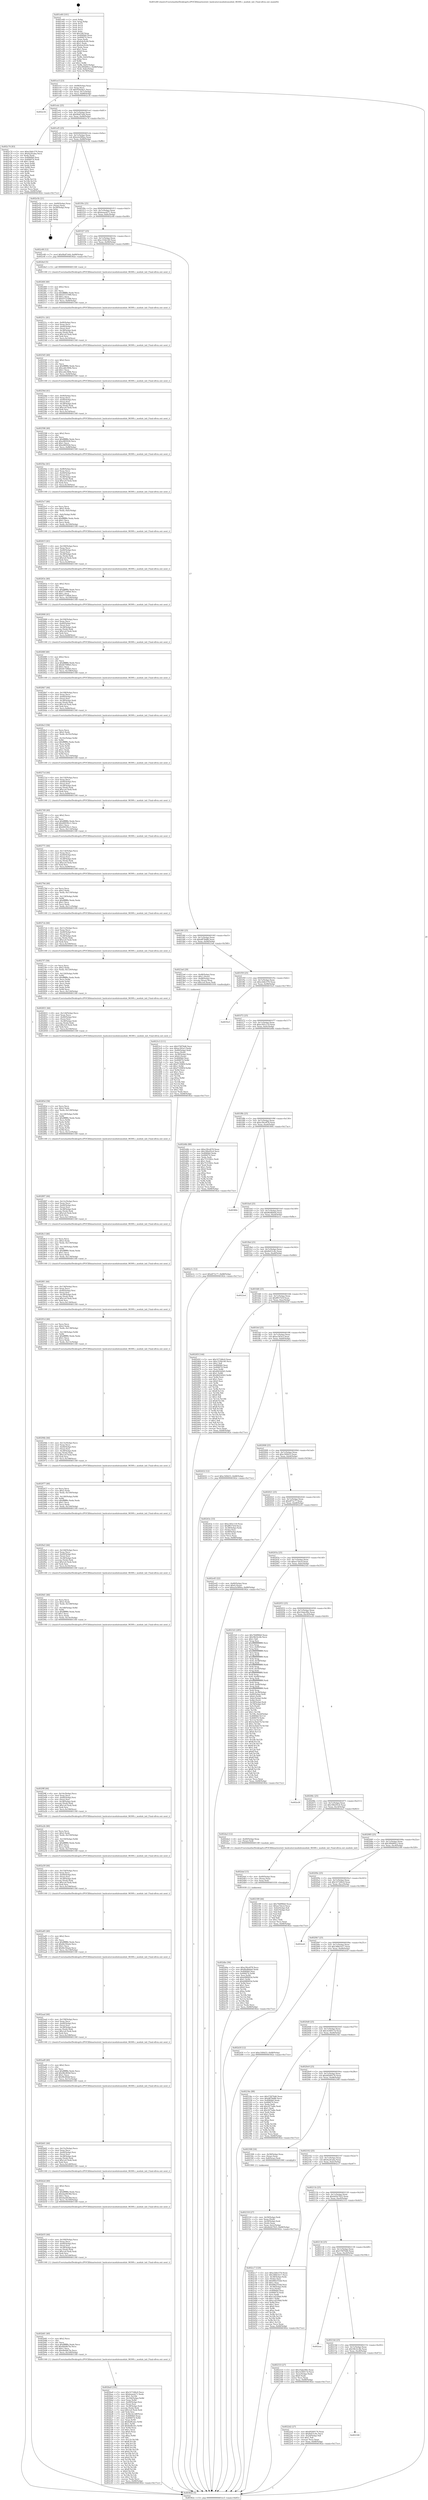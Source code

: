 digraph "0x401e60" {
  label = "0x401e60 (/mnt/c/Users/mathe/Desktop/tcc/POCII/binaries/extr_hashcatsrcmodulesmodule_06300.c_module_init_Final-ollvm.out::main(0))"
  labelloc = "t"
  node[shape=record]

  Entry [label="",width=0.3,height=0.3,shape=circle,fillcolor=black,style=filled]
  "0x401ec5" [label="{
     0x401ec5 [23]\l
     | [instrs]\l
     &nbsp;&nbsp;0x401ec5 \<+3\>: mov -0x68(%rbp),%eax\l
     &nbsp;&nbsp;0x401ec8 \<+2\>: mov %eax,%ecx\l
     &nbsp;&nbsp;0x401eca \<+6\>: sub $0x92feb4e1,%ecx\l
     &nbsp;&nbsp;0x401ed0 \<+3\>: mov %eax,-0x7c(%rbp)\l
     &nbsp;&nbsp;0x401ed3 \<+3\>: mov %ecx,-0x80(%rbp)\l
     &nbsp;&nbsp;0x401ed6 \<+6\>: je 0000000000402e34 \<main+0xfd4\>\l
  }"]
  "0x402e34" [label="{
     0x402e34\l
  }", style=dashed]
  "0x401edc" [label="{
     0x401edc [25]\l
     | [instrs]\l
     &nbsp;&nbsp;0x401edc \<+5\>: jmp 0000000000401ee1 \<main+0x81\>\l
     &nbsp;&nbsp;0x401ee1 \<+3\>: mov -0x7c(%rbp),%eax\l
     &nbsp;&nbsp;0x401ee4 \<+5\>: sub $0x9fa87e6d,%eax\l
     &nbsp;&nbsp;0x401ee9 \<+6\>: mov %eax,-0x84(%rbp)\l
     &nbsp;&nbsp;0x401eef \<+6\>: je 0000000000402c74 \<main+0xe14\>\l
  }"]
  Exit [label="",width=0.3,height=0.3,shape=circle,fillcolor=black,style=filled,peripheries=2]
  "0x402c74" [label="{
     0x402c74 [83]\l
     | [instrs]\l
     &nbsp;&nbsp;0x402c74 \<+5\>: mov $0xe2b6c570,%eax\l
     &nbsp;&nbsp;0x402c79 \<+5\>: mov $0x4a2fcaba,%ecx\l
     &nbsp;&nbsp;0x402c7e \<+2\>: xor %edx,%edx\l
     &nbsp;&nbsp;0x402c80 \<+7\>: mov 0x4060b0,%esi\l
     &nbsp;&nbsp;0x402c87 \<+7\>: mov 0x406074,%edi\l
     &nbsp;&nbsp;0x402c8e \<+3\>: sub $0x1,%edx\l
     &nbsp;&nbsp;0x402c91 \<+3\>: mov %esi,%r8d\l
     &nbsp;&nbsp;0x402c94 \<+3\>: add %edx,%r8d\l
     &nbsp;&nbsp;0x402c97 \<+4\>: imul %r8d,%esi\l
     &nbsp;&nbsp;0x402c9b \<+3\>: and $0x1,%esi\l
     &nbsp;&nbsp;0x402c9e \<+3\>: cmp $0x0,%esi\l
     &nbsp;&nbsp;0x402ca1 \<+4\>: sete %r9b\l
     &nbsp;&nbsp;0x402ca5 \<+3\>: cmp $0xa,%edi\l
     &nbsp;&nbsp;0x402ca8 \<+4\>: setl %r10b\l
     &nbsp;&nbsp;0x402cac \<+3\>: mov %r9b,%r11b\l
     &nbsp;&nbsp;0x402caf \<+3\>: and %r10b,%r11b\l
     &nbsp;&nbsp;0x402cb2 \<+3\>: xor %r10b,%r9b\l
     &nbsp;&nbsp;0x402cb5 \<+3\>: or %r9b,%r11b\l
     &nbsp;&nbsp;0x402cb8 \<+4\>: test $0x1,%r11b\l
     &nbsp;&nbsp;0x402cbc \<+3\>: cmovne %ecx,%eax\l
     &nbsp;&nbsp;0x402cbf \<+3\>: mov %eax,-0x68(%rbp)\l
     &nbsp;&nbsp;0x402cc2 \<+5\>: jmp 000000000040362e \<main+0x17ce\>\l
  }"]
  "0x401ef5" [label="{
     0x401ef5 [25]\l
     | [instrs]\l
     &nbsp;&nbsp;0x401ef5 \<+5\>: jmp 0000000000401efa \<main+0x9a\>\l
     &nbsp;&nbsp;0x401efa \<+3\>: mov -0x7c(%rbp),%eax\l
     &nbsp;&nbsp;0x401efd \<+5\>: sub $0xa2a589ea,%eax\l
     &nbsp;&nbsp;0x401f02 \<+6\>: mov %eax,-0x88(%rbp)\l
     &nbsp;&nbsp;0x401f08 \<+6\>: je 0000000000402e5b \<main+0xffb\>\l
  }"]
  "0x402dbe" [label="{
     0x402dbe [94]\l
     | [instrs]\l
     &nbsp;&nbsp;0x402dbe \<+5\>: mov $0xe39ce878,%ecx\l
     &nbsp;&nbsp;0x402dc3 \<+5\>: mov $0xf6e8bbb4,%edx\l
     &nbsp;&nbsp;0x402dc8 \<+7\>: mov 0x4060b0,%esi\l
     &nbsp;&nbsp;0x402dcf \<+8\>: mov 0x406074,%r8d\l
     &nbsp;&nbsp;0x402dd7 \<+3\>: mov %esi,%r9d\l
     &nbsp;&nbsp;0x402dda \<+7\>: add $0xb98f493d,%r9d\l
     &nbsp;&nbsp;0x402de1 \<+4\>: sub $0x1,%r9d\l
     &nbsp;&nbsp;0x402de5 \<+7\>: sub $0xb98f493d,%r9d\l
     &nbsp;&nbsp;0x402dec \<+4\>: imul %r9d,%esi\l
     &nbsp;&nbsp;0x402df0 \<+3\>: and $0x1,%esi\l
     &nbsp;&nbsp;0x402df3 \<+3\>: cmp $0x0,%esi\l
     &nbsp;&nbsp;0x402df6 \<+4\>: sete %r10b\l
     &nbsp;&nbsp;0x402dfa \<+4\>: cmp $0xa,%r8d\l
     &nbsp;&nbsp;0x402dfe \<+4\>: setl %r11b\l
     &nbsp;&nbsp;0x402e02 \<+3\>: mov %r10b,%bl\l
     &nbsp;&nbsp;0x402e05 \<+3\>: and %r11b,%bl\l
     &nbsp;&nbsp;0x402e08 \<+3\>: xor %r11b,%r10b\l
     &nbsp;&nbsp;0x402e0b \<+3\>: or %r10b,%bl\l
     &nbsp;&nbsp;0x402e0e \<+3\>: test $0x1,%bl\l
     &nbsp;&nbsp;0x402e11 \<+3\>: cmovne %edx,%ecx\l
     &nbsp;&nbsp;0x402e14 \<+3\>: mov %ecx,-0x68(%rbp)\l
     &nbsp;&nbsp;0x402e17 \<+5\>: jmp 000000000040362e \<main+0x17ce\>\l
  }"]
  "0x402e5b" [label="{
     0x402e5b [21]\l
     | [instrs]\l
     &nbsp;&nbsp;0x402e5b \<+4\>: mov -0x60(%rbp),%rax\l
     &nbsp;&nbsp;0x402e5f \<+2\>: mov (%rax),%eax\l
     &nbsp;&nbsp;0x402e61 \<+4\>: lea -0x28(%rbp),%rsp\l
     &nbsp;&nbsp;0x402e65 \<+1\>: pop %rbx\l
     &nbsp;&nbsp;0x402e66 \<+2\>: pop %r12\l
     &nbsp;&nbsp;0x402e68 \<+2\>: pop %r13\l
     &nbsp;&nbsp;0x402e6a \<+2\>: pop %r14\l
     &nbsp;&nbsp;0x402e6c \<+2\>: pop %r15\l
     &nbsp;&nbsp;0x402e6e \<+1\>: pop %rbp\l
     &nbsp;&nbsp;0x402e6f \<+1\>: ret\l
  }"]
  "0x401f0e" [label="{
     0x401f0e [25]\l
     | [instrs]\l
     &nbsp;&nbsp;0x401f0e \<+5\>: jmp 0000000000401f13 \<main+0xb3\>\l
     &nbsp;&nbsp;0x401f13 \<+3\>: mov -0x7c(%rbp),%eax\l
     &nbsp;&nbsp;0x401f16 \<+5\>: sub $0xbeaeeb71,%eax\l
     &nbsp;&nbsp;0x401f1b \<+6\>: mov %eax,-0x8c(%rbp)\l
     &nbsp;&nbsp;0x401f21 \<+6\>: je 0000000000402c68 \<main+0xe08\>\l
  }"]
  "0x402daf" [label="{
     0x402daf [15]\l
     | [instrs]\l
     &nbsp;&nbsp;0x402daf \<+4\>: mov -0x40(%rbp),%rax\l
     &nbsp;&nbsp;0x402db3 \<+3\>: mov (%rax),%rax\l
     &nbsp;&nbsp;0x402db6 \<+3\>: mov %rax,%rdi\l
     &nbsp;&nbsp;0x402db9 \<+5\>: call 0000000000401030 \<free@plt\>\l
     | [calls]\l
     &nbsp;&nbsp;0x401030 \{1\} (unknown)\l
  }"]
  "0x402c68" [label="{
     0x402c68 [12]\l
     | [instrs]\l
     &nbsp;&nbsp;0x402c68 \<+7\>: movl $0x9fa87e6d,-0x68(%rbp)\l
     &nbsp;&nbsp;0x402c6f \<+5\>: jmp 000000000040362e \<main+0x17ce\>\l
  }"]
  "0x401f27" [label="{
     0x401f27 [25]\l
     | [instrs]\l
     &nbsp;&nbsp;0x401f27 \<+5\>: jmp 0000000000401f2c \<main+0xcc\>\l
     &nbsp;&nbsp;0x401f2c \<+3\>: mov -0x7c(%rbp),%eax\l
     &nbsp;&nbsp;0x401f2f \<+5\>: sub $0xc316b140,%eax\l
     &nbsp;&nbsp;0x401f34 \<+6\>: mov %eax,-0x90(%rbp)\l
     &nbsp;&nbsp;0x401f3a \<+6\>: je 00000000004024ef \<main+0x68f\>\l
  }"]
  "0x402ba9" [label="{
     0x402ba9 [191]\l
     | [instrs]\l
     &nbsp;&nbsp;0x402ba9 \<+5\>: mov $0x327246c0,%ecx\l
     &nbsp;&nbsp;0x402bae \<+5\>: mov $0xbeaeeb71,%edx\l
     &nbsp;&nbsp;0x402bb3 \<+3\>: mov $0x1,%r10b\l
     &nbsp;&nbsp;0x402bb6 \<+7\>: mov -0x164(%rbp),%r8d\l
     &nbsp;&nbsp;0x402bbd \<+4\>: imul %eax,%r8d\l
     &nbsp;&nbsp;0x402bc1 \<+4\>: mov -0x40(%rbp),%rsi\l
     &nbsp;&nbsp;0x402bc5 \<+3\>: mov (%rsi),%rsi\l
     &nbsp;&nbsp;0x402bc8 \<+4\>: mov -0x38(%rbp),%rdi\l
     &nbsp;&nbsp;0x402bcc \<+3\>: movslq (%rdi),%rdi\l
     &nbsp;&nbsp;0x402bcf \<+7\>: imul $0x1e0,%rdi,%rdi\l
     &nbsp;&nbsp;0x402bd6 \<+3\>: add %rdi,%rsi\l
     &nbsp;&nbsp;0x402bd9 \<+7\>: mov %r8d,0x1d8(%rsi)\l
     &nbsp;&nbsp;0x402be0 \<+7\>: mov 0x4060b0,%eax\l
     &nbsp;&nbsp;0x402be7 \<+8\>: mov 0x406074,%r8d\l
     &nbsp;&nbsp;0x402bef \<+3\>: mov %eax,%r9d\l
     &nbsp;&nbsp;0x402bf2 \<+7\>: sub $0x8ef8cdec,%r9d\l
     &nbsp;&nbsp;0x402bf9 \<+4\>: sub $0x1,%r9d\l
     &nbsp;&nbsp;0x402bfd \<+7\>: add $0x8ef8cdec,%r9d\l
     &nbsp;&nbsp;0x402c04 \<+4\>: imul %r9d,%eax\l
     &nbsp;&nbsp;0x402c08 \<+3\>: and $0x1,%eax\l
     &nbsp;&nbsp;0x402c0b \<+3\>: cmp $0x0,%eax\l
     &nbsp;&nbsp;0x402c0e \<+4\>: sete %r11b\l
     &nbsp;&nbsp;0x402c12 \<+4\>: cmp $0xa,%r8d\l
     &nbsp;&nbsp;0x402c16 \<+3\>: setl %bl\l
     &nbsp;&nbsp;0x402c19 \<+3\>: mov %r11b,%r14b\l
     &nbsp;&nbsp;0x402c1c \<+4\>: xor $0xff,%r14b\l
     &nbsp;&nbsp;0x402c20 \<+3\>: mov %bl,%r15b\l
     &nbsp;&nbsp;0x402c23 \<+4\>: xor $0xff,%r15b\l
     &nbsp;&nbsp;0x402c27 \<+4\>: xor $0x0,%r10b\l
     &nbsp;&nbsp;0x402c2b \<+3\>: mov %r14b,%r12b\l
     &nbsp;&nbsp;0x402c2e \<+4\>: and $0x0,%r12b\l
     &nbsp;&nbsp;0x402c32 \<+3\>: and %r10b,%r11b\l
     &nbsp;&nbsp;0x402c35 \<+3\>: mov %r15b,%r13b\l
     &nbsp;&nbsp;0x402c38 \<+4\>: and $0x0,%r13b\l
     &nbsp;&nbsp;0x402c3c \<+3\>: and %r10b,%bl\l
     &nbsp;&nbsp;0x402c3f \<+3\>: or %r11b,%r12b\l
     &nbsp;&nbsp;0x402c42 \<+3\>: or %bl,%r13b\l
     &nbsp;&nbsp;0x402c45 \<+3\>: xor %r13b,%r12b\l
     &nbsp;&nbsp;0x402c48 \<+3\>: or %r15b,%r14b\l
     &nbsp;&nbsp;0x402c4b \<+4\>: xor $0xff,%r14b\l
     &nbsp;&nbsp;0x402c4f \<+4\>: or $0x0,%r10b\l
     &nbsp;&nbsp;0x402c53 \<+3\>: and %r10b,%r14b\l
     &nbsp;&nbsp;0x402c56 \<+3\>: or %r14b,%r12b\l
     &nbsp;&nbsp;0x402c59 \<+4\>: test $0x1,%r12b\l
     &nbsp;&nbsp;0x402c5d \<+3\>: cmovne %edx,%ecx\l
     &nbsp;&nbsp;0x402c60 \<+3\>: mov %ecx,-0x68(%rbp)\l
     &nbsp;&nbsp;0x402c63 \<+5\>: jmp 000000000040362e \<main+0x17ce\>\l
  }"]
  "0x4024ef" [label="{
     0x4024ef [5]\l
     | [instrs]\l
     &nbsp;&nbsp;0x4024ef \<+5\>: call 0000000000401160 \<next_i\>\l
     | [calls]\l
     &nbsp;&nbsp;0x401160 \{1\} (/mnt/c/Users/mathe/Desktop/tcc/POCII/binaries/extr_hashcatsrcmodulesmodule_06300.c_module_init_Final-ollvm.out::next_i)\l
  }"]
  "0x401f40" [label="{
     0x401f40 [25]\l
     | [instrs]\l
     &nbsp;&nbsp;0x401f40 \<+5\>: jmp 0000000000401f45 \<main+0xe5\>\l
     &nbsp;&nbsp;0x401f45 \<+3\>: mov -0x7c(%rbp),%eax\l
     &nbsp;&nbsp;0x401f48 \<+5\>: sub $0xdff78d86,%eax\l
     &nbsp;&nbsp;0x401f4d \<+6\>: mov %eax,-0x94(%rbp)\l
     &nbsp;&nbsp;0x401f53 \<+6\>: je 00000000004023a6 \<main+0x546\>\l
  }"]
  "0x402b81" [label="{
     0x402b81 [40]\l
     | [instrs]\l
     &nbsp;&nbsp;0x402b81 \<+5\>: mov $0x2,%ecx\l
     &nbsp;&nbsp;0x402b86 \<+1\>: cltd\l
     &nbsp;&nbsp;0x402b87 \<+2\>: idiv %ecx\l
     &nbsp;&nbsp;0x402b89 \<+6\>: imul $0xfffffffe,%edx,%ecx\l
     &nbsp;&nbsp;0x402b8f \<+6\>: add $0x4b0db7fa,%ecx\l
     &nbsp;&nbsp;0x402b95 \<+3\>: add $0x1,%ecx\l
     &nbsp;&nbsp;0x402b98 \<+6\>: sub $0x4b0db7fa,%ecx\l
     &nbsp;&nbsp;0x402b9e \<+6\>: mov %ecx,-0x164(%rbp)\l
     &nbsp;&nbsp;0x402ba4 \<+5\>: call 0000000000401160 \<next_i\>\l
     | [calls]\l
     &nbsp;&nbsp;0x401160 \{1\} (/mnt/c/Users/mathe/Desktop/tcc/POCII/binaries/extr_hashcatsrcmodulesmodule_06300.c_module_init_Final-ollvm.out::next_i)\l
  }"]
  "0x4023a6" [label="{
     0x4023a6 [29]\l
     | [instrs]\l
     &nbsp;&nbsp;0x4023a6 \<+4\>: mov -0x48(%rbp),%rax\l
     &nbsp;&nbsp;0x4023aa \<+6\>: movl $0x1,(%rax)\l
     &nbsp;&nbsp;0x4023b0 \<+4\>: mov -0x48(%rbp),%rax\l
     &nbsp;&nbsp;0x4023b4 \<+3\>: movslq (%rax),%rax\l
     &nbsp;&nbsp;0x4023b7 \<+7\>: imul $0x1e0,%rax,%rdi\l
     &nbsp;&nbsp;0x4023be \<+5\>: call 0000000000401050 \<malloc@plt\>\l
     | [calls]\l
     &nbsp;&nbsp;0x401050 \{1\} (unknown)\l
  }"]
  "0x401f59" [label="{
     0x401f59 [25]\l
     | [instrs]\l
     &nbsp;&nbsp;0x401f59 \<+5\>: jmp 0000000000401f5e \<main+0xfe\>\l
     &nbsp;&nbsp;0x401f5e \<+3\>: mov -0x7c(%rbp),%eax\l
     &nbsp;&nbsp;0x401f61 \<+5\>: sub $0xe2b6c570,%eax\l
     &nbsp;&nbsp;0x401f66 \<+6\>: mov %eax,-0x98(%rbp)\l
     &nbsp;&nbsp;0x401f6c \<+6\>: je 00000000004035e5 \<main+0x1785\>\l
  }"]
  "0x402b55" [label="{
     0x402b55 [44]\l
     | [instrs]\l
     &nbsp;&nbsp;0x402b55 \<+6\>: mov -0x160(%rbp),%ecx\l
     &nbsp;&nbsp;0x402b5b \<+3\>: imul %eax,%ecx\l
     &nbsp;&nbsp;0x402b5e \<+4\>: mov -0x40(%rbp),%rsi\l
     &nbsp;&nbsp;0x402b62 \<+3\>: mov (%rsi),%rsi\l
     &nbsp;&nbsp;0x402b65 \<+4\>: mov -0x38(%rbp),%rdi\l
     &nbsp;&nbsp;0x402b69 \<+3\>: movslq (%rdi),%rdi\l
     &nbsp;&nbsp;0x402b6c \<+7\>: imul $0x1e0,%rdi,%rdi\l
     &nbsp;&nbsp;0x402b73 \<+3\>: add %rdi,%rsi\l
     &nbsp;&nbsp;0x402b76 \<+6\>: mov %ecx,0x1d4(%rsi)\l
     &nbsp;&nbsp;0x402b7c \<+5\>: call 0000000000401160 \<next_i\>\l
     | [calls]\l
     &nbsp;&nbsp;0x401160 \{1\} (/mnt/c/Users/mathe/Desktop/tcc/POCII/binaries/extr_hashcatsrcmodulesmodule_06300.c_module_init_Final-ollvm.out::next_i)\l
  }"]
  "0x4035e5" [label="{
     0x4035e5\l
  }", style=dashed]
  "0x401f72" [label="{
     0x401f72 [25]\l
     | [instrs]\l
     &nbsp;&nbsp;0x401f72 \<+5\>: jmp 0000000000401f77 \<main+0x117\>\l
     &nbsp;&nbsp;0x401f77 \<+3\>: mov -0x7c(%rbp),%eax\l
     &nbsp;&nbsp;0x401f7a \<+5\>: sub $0xe345c119,%eax\l
     &nbsp;&nbsp;0x401f7f \<+6\>: mov %eax,-0x9c(%rbp)\l
     &nbsp;&nbsp;0x401f85 \<+6\>: je 0000000000402d4b \<main+0xeeb\>\l
  }"]
  "0x402b2d" [label="{
     0x402b2d [40]\l
     | [instrs]\l
     &nbsp;&nbsp;0x402b2d \<+5\>: mov $0x2,%ecx\l
     &nbsp;&nbsp;0x402b32 \<+1\>: cltd\l
     &nbsp;&nbsp;0x402b33 \<+2\>: idiv %ecx\l
     &nbsp;&nbsp;0x402b35 \<+6\>: imul $0xfffffffe,%edx,%ecx\l
     &nbsp;&nbsp;0x402b3b \<+6\>: sub $0x4ae8438d,%ecx\l
     &nbsp;&nbsp;0x402b41 \<+3\>: add $0x1,%ecx\l
     &nbsp;&nbsp;0x402b44 \<+6\>: add $0x4ae8438d,%ecx\l
     &nbsp;&nbsp;0x402b4a \<+6\>: mov %ecx,-0x160(%rbp)\l
     &nbsp;&nbsp;0x402b50 \<+5\>: call 0000000000401160 \<next_i\>\l
     | [calls]\l
     &nbsp;&nbsp;0x401160 \{1\} (/mnt/c/Users/mathe/Desktop/tcc/POCII/binaries/extr_hashcatsrcmodulesmodule_06300.c_module_init_Final-ollvm.out::next_i)\l
  }"]
  "0x402d4b" [label="{
     0x402d4b [88]\l
     | [instrs]\l
     &nbsp;&nbsp;0x402d4b \<+5\>: mov $0xe39ce878,%eax\l
     &nbsp;&nbsp;0x402d50 \<+5\>: mov $0x180e05c4,%ecx\l
     &nbsp;&nbsp;0x402d55 \<+7\>: mov 0x4060b0,%edx\l
     &nbsp;&nbsp;0x402d5c \<+7\>: mov 0x406074,%esi\l
     &nbsp;&nbsp;0x402d63 \<+2\>: mov %edx,%edi\l
     &nbsp;&nbsp;0x402d65 \<+6\>: sub $0x7531942c,%edi\l
     &nbsp;&nbsp;0x402d6b \<+3\>: sub $0x1,%edi\l
     &nbsp;&nbsp;0x402d6e \<+6\>: add $0x7531942c,%edi\l
     &nbsp;&nbsp;0x402d74 \<+3\>: imul %edi,%edx\l
     &nbsp;&nbsp;0x402d77 \<+3\>: and $0x1,%edx\l
     &nbsp;&nbsp;0x402d7a \<+3\>: cmp $0x0,%edx\l
     &nbsp;&nbsp;0x402d7d \<+4\>: sete %r8b\l
     &nbsp;&nbsp;0x402d81 \<+3\>: cmp $0xa,%esi\l
     &nbsp;&nbsp;0x402d84 \<+4\>: setl %r9b\l
     &nbsp;&nbsp;0x402d88 \<+3\>: mov %r8b,%r10b\l
     &nbsp;&nbsp;0x402d8b \<+3\>: and %r9b,%r10b\l
     &nbsp;&nbsp;0x402d8e \<+3\>: xor %r9b,%r8b\l
     &nbsp;&nbsp;0x402d91 \<+3\>: or %r8b,%r10b\l
     &nbsp;&nbsp;0x402d94 \<+4\>: test $0x1,%r10b\l
     &nbsp;&nbsp;0x402d98 \<+3\>: cmovne %ecx,%eax\l
     &nbsp;&nbsp;0x402d9b \<+3\>: mov %eax,-0x68(%rbp)\l
     &nbsp;&nbsp;0x402d9e \<+5\>: jmp 000000000040362e \<main+0x17ce\>\l
  }"]
  "0x401f8b" [label="{
     0x401f8b [25]\l
     | [instrs]\l
     &nbsp;&nbsp;0x401f8b \<+5\>: jmp 0000000000401f90 \<main+0x130\>\l
     &nbsp;&nbsp;0x401f90 \<+3\>: mov -0x7c(%rbp),%eax\l
     &nbsp;&nbsp;0x401f93 \<+5\>: sub $0xe39ce878,%eax\l
     &nbsp;&nbsp;0x401f98 \<+6\>: mov %eax,-0xa0(%rbp)\l
     &nbsp;&nbsp;0x401f9e \<+6\>: je 000000000040360c \<main+0x17ac\>\l
  }"]
  "0x402b01" [label="{
     0x402b01 [44]\l
     | [instrs]\l
     &nbsp;&nbsp;0x402b01 \<+6\>: mov -0x15c(%rbp),%ecx\l
     &nbsp;&nbsp;0x402b07 \<+3\>: imul %eax,%ecx\l
     &nbsp;&nbsp;0x402b0a \<+4\>: mov -0x40(%rbp),%rsi\l
     &nbsp;&nbsp;0x402b0e \<+3\>: mov (%rsi),%rsi\l
     &nbsp;&nbsp;0x402b11 \<+4\>: mov -0x38(%rbp),%rdi\l
     &nbsp;&nbsp;0x402b15 \<+3\>: movslq (%rdi),%rdi\l
     &nbsp;&nbsp;0x402b18 \<+7\>: imul $0x1e0,%rdi,%rdi\l
     &nbsp;&nbsp;0x402b1f \<+3\>: add %rdi,%rsi\l
     &nbsp;&nbsp;0x402b22 \<+6\>: mov %ecx,0x1d0(%rsi)\l
     &nbsp;&nbsp;0x402b28 \<+5\>: call 0000000000401160 \<next_i\>\l
     | [calls]\l
     &nbsp;&nbsp;0x401160 \{1\} (/mnt/c/Users/mathe/Desktop/tcc/POCII/binaries/extr_hashcatsrcmodulesmodule_06300.c_module_init_Final-ollvm.out::next_i)\l
  }"]
  "0x40360c" [label="{
     0x40360c\l
  }", style=dashed]
  "0x401fa4" [label="{
     0x401fa4 [25]\l
     | [instrs]\l
     &nbsp;&nbsp;0x401fa4 \<+5\>: jmp 0000000000401fa9 \<main+0x149\>\l
     &nbsp;&nbsp;0x401fa9 \<+3\>: mov -0x7c(%rbp),%eax\l
     &nbsp;&nbsp;0x401fac \<+5\>: sub $0xf6e8bbb4,%eax\l
     &nbsp;&nbsp;0x401fb1 \<+6\>: mov %eax,-0xa4(%rbp)\l
     &nbsp;&nbsp;0x401fb7 \<+6\>: je 0000000000402e1c \<main+0xfbc\>\l
  }"]
  "0x402ad9" [label="{
     0x402ad9 [40]\l
     | [instrs]\l
     &nbsp;&nbsp;0x402ad9 \<+5\>: mov $0x2,%ecx\l
     &nbsp;&nbsp;0x402ade \<+1\>: cltd\l
     &nbsp;&nbsp;0x402adf \<+2\>: idiv %ecx\l
     &nbsp;&nbsp;0x402ae1 \<+6\>: imul $0xfffffffe,%edx,%ecx\l
     &nbsp;&nbsp;0x402ae7 \<+6\>: add $0x96c8f2bf,%ecx\l
     &nbsp;&nbsp;0x402aed \<+3\>: add $0x1,%ecx\l
     &nbsp;&nbsp;0x402af0 \<+6\>: sub $0x96c8f2bf,%ecx\l
     &nbsp;&nbsp;0x402af6 \<+6\>: mov %ecx,-0x15c(%rbp)\l
     &nbsp;&nbsp;0x402afc \<+5\>: call 0000000000401160 \<next_i\>\l
     | [calls]\l
     &nbsp;&nbsp;0x401160 \{1\} (/mnt/c/Users/mathe/Desktop/tcc/POCII/binaries/extr_hashcatsrcmodulesmodule_06300.c_module_init_Final-ollvm.out::next_i)\l
  }"]
  "0x402e1c" [label="{
     0x402e1c [12]\l
     | [instrs]\l
     &nbsp;&nbsp;0x402e1c \<+7\>: movl $0xdf73c77,-0x68(%rbp)\l
     &nbsp;&nbsp;0x402e23 \<+5\>: jmp 000000000040362e \<main+0x17ce\>\l
  }"]
  "0x401fbd" [label="{
     0x401fbd [25]\l
     | [instrs]\l
     &nbsp;&nbsp;0x401fbd \<+5\>: jmp 0000000000401fc2 \<main+0x162\>\l
     &nbsp;&nbsp;0x401fc2 \<+3\>: mov -0x7c(%rbp),%eax\l
     &nbsp;&nbsp;0x401fc5 \<+5\>: sub $0xfb431c6c,%eax\l
     &nbsp;&nbsp;0x401fca \<+6\>: mov %eax,-0xa8(%rbp)\l
     &nbsp;&nbsp;0x401fd0 \<+6\>: je 00000000004022ed \<main+0x48d\>\l
  }"]
  "0x402aad" [label="{
     0x402aad [44]\l
     | [instrs]\l
     &nbsp;&nbsp;0x402aad \<+6\>: mov -0x158(%rbp),%ecx\l
     &nbsp;&nbsp;0x402ab3 \<+3\>: imul %eax,%ecx\l
     &nbsp;&nbsp;0x402ab6 \<+4\>: mov -0x40(%rbp),%rsi\l
     &nbsp;&nbsp;0x402aba \<+3\>: mov (%rsi),%rsi\l
     &nbsp;&nbsp;0x402abd \<+4\>: mov -0x38(%rbp),%rdi\l
     &nbsp;&nbsp;0x402ac1 \<+3\>: movslq (%rdi),%rdi\l
     &nbsp;&nbsp;0x402ac4 \<+7\>: imul $0x1e0,%rdi,%rdi\l
     &nbsp;&nbsp;0x402acb \<+3\>: add %rdi,%rsi\l
     &nbsp;&nbsp;0x402ace \<+6\>: mov %ecx,0x198(%rsi)\l
     &nbsp;&nbsp;0x402ad4 \<+5\>: call 0000000000401160 \<next_i\>\l
     | [calls]\l
     &nbsp;&nbsp;0x401160 \{1\} (/mnt/c/Users/mathe/Desktop/tcc/POCII/binaries/extr_hashcatsrcmodulesmodule_06300.c_module_init_Final-ollvm.out::next_i)\l
  }"]
  "0x4022ed" [label="{
     0x4022ed\l
  }", style=dashed]
  "0x401fd6" [label="{
     0x401fd6 [25]\l
     | [instrs]\l
     &nbsp;&nbsp;0x401fd6 \<+5\>: jmp 0000000000401fdb \<main+0x17b\>\l
     &nbsp;&nbsp;0x401fdb \<+3\>: mov -0x7c(%rbp),%eax\l
     &nbsp;&nbsp;0x401fde \<+5\>: sub $0xff937b5f,%eax\l
     &nbsp;&nbsp;0x401fe3 \<+6\>: mov %eax,-0xac(%rbp)\l
     &nbsp;&nbsp;0x401fe9 \<+6\>: je 000000000040245f \<main+0x5ff\>\l
  }"]
  "0x402a85" [label="{
     0x402a85 [40]\l
     | [instrs]\l
     &nbsp;&nbsp;0x402a85 \<+5\>: mov $0x2,%ecx\l
     &nbsp;&nbsp;0x402a8a \<+1\>: cltd\l
     &nbsp;&nbsp;0x402a8b \<+2\>: idiv %ecx\l
     &nbsp;&nbsp;0x402a8d \<+6\>: imul $0xfffffffe,%edx,%ecx\l
     &nbsp;&nbsp;0x402a93 \<+6\>: sub $0xfbc50aeb,%ecx\l
     &nbsp;&nbsp;0x402a99 \<+3\>: add $0x1,%ecx\l
     &nbsp;&nbsp;0x402a9c \<+6\>: add $0xfbc50aeb,%ecx\l
     &nbsp;&nbsp;0x402aa2 \<+6\>: mov %ecx,-0x158(%rbp)\l
     &nbsp;&nbsp;0x402aa8 \<+5\>: call 0000000000401160 \<next_i\>\l
     | [calls]\l
     &nbsp;&nbsp;0x401160 \{1\} (/mnt/c/Users/mathe/Desktop/tcc/POCII/binaries/extr_hashcatsrcmodulesmodule_06300.c_module_init_Final-ollvm.out::next_i)\l
  }"]
  "0x40245f" [label="{
     0x40245f [144]\l
     | [instrs]\l
     &nbsp;&nbsp;0x40245f \<+5\>: mov $0x327246c0,%eax\l
     &nbsp;&nbsp;0x402464 \<+5\>: mov $0xc316b140,%ecx\l
     &nbsp;&nbsp;0x402469 \<+2\>: mov $0x1,%dl\l
     &nbsp;&nbsp;0x40246b \<+7\>: mov 0x4060b0,%esi\l
     &nbsp;&nbsp;0x402472 \<+7\>: mov 0x406074,%edi\l
     &nbsp;&nbsp;0x402479 \<+3\>: mov %esi,%r8d\l
     &nbsp;&nbsp;0x40247c \<+7\>: sub $0x4643d2b5,%r8d\l
     &nbsp;&nbsp;0x402483 \<+4\>: sub $0x1,%r8d\l
     &nbsp;&nbsp;0x402487 \<+7\>: add $0x4643d2b5,%r8d\l
     &nbsp;&nbsp;0x40248e \<+4\>: imul %r8d,%esi\l
     &nbsp;&nbsp;0x402492 \<+3\>: and $0x1,%esi\l
     &nbsp;&nbsp;0x402495 \<+3\>: cmp $0x0,%esi\l
     &nbsp;&nbsp;0x402498 \<+4\>: sete %r9b\l
     &nbsp;&nbsp;0x40249c \<+3\>: cmp $0xa,%edi\l
     &nbsp;&nbsp;0x40249f \<+4\>: setl %r10b\l
     &nbsp;&nbsp;0x4024a3 \<+3\>: mov %r9b,%r11b\l
     &nbsp;&nbsp;0x4024a6 \<+4\>: xor $0xff,%r11b\l
     &nbsp;&nbsp;0x4024aa \<+3\>: mov %r10b,%bl\l
     &nbsp;&nbsp;0x4024ad \<+3\>: xor $0xff,%bl\l
     &nbsp;&nbsp;0x4024b0 \<+3\>: xor $0x1,%dl\l
     &nbsp;&nbsp;0x4024b3 \<+3\>: mov %r11b,%r14b\l
     &nbsp;&nbsp;0x4024b6 \<+4\>: and $0xff,%r14b\l
     &nbsp;&nbsp;0x4024ba \<+3\>: and %dl,%r9b\l
     &nbsp;&nbsp;0x4024bd \<+3\>: mov %bl,%r15b\l
     &nbsp;&nbsp;0x4024c0 \<+4\>: and $0xff,%r15b\l
     &nbsp;&nbsp;0x4024c4 \<+3\>: and %dl,%r10b\l
     &nbsp;&nbsp;0x4024c7 \<+3\>: or %r9b,%r14b\l
     &nbsp;&nbsp;0x4024ca \<+3\>: or %r10b,%r15b\l
     &nbsp;&nbsp;0x4024cd \<+3\>: xor %r15b,%r14b\l
     &nbsp;&nbsp;0x4024d0 \<+3\>: or %bl,%r11b\l
     &nbsp;&nbsp;0x4024d3 \<+4\>: xor $0xff,%r11b\l
     &nbsp;&nbsp;0x4024d7 \<+3\>: or $0x1,%dl\l
     &nbsp;&nbsp;0x4024da \<+3\>: and %dl,%r11b\l
     &nbsp;&nbsp;0x4024dd \<+3\>: or %r11b,%r14b\l
     &nbsp;&nbsp;0x4024e0 \<+4\>: test $0x1,%r14b\l
     &nbsp;&nbsp;0x4024e4 \<+3\>: cmovne %ecx,%eax\l
     &nbsp;&nbsp;0x4024e7 \<+3\>: mov %eax,-0x68(%rbp)\l
     &nbsp;&nbsp;0x4024ea \<+5\>: jmp 000000000040362e \<main+0x17ce\>\l
  }"]
  "0x401fef" [label="{
     0x401fef [25]\l
     | [instrs]\l
     &nbsp;&nbsp;0x401fef \<+5\>: jmp 0000000000401ff4 \<main+0x194\>\l
     &nbsp;&nbsp;0x401ff4 \<+3\>: mov -0x7c(%rbp),%eax\l
     &nbsp;&nbsp;0x401ff7 \<+5\>: sub $0xac563e3,%eax\l
     &nbsp;&nbsp;0x401ffc \<+6\>: mov %eax,-0xb0(%rbp)\l
     &nbsp;&nbsp;0x402002 \<+6\>: je 0000000000402432 \<main+0x5d2\>\l
  }"]
  "0x402a59" [label="{
     0x402a59 [44]\l
     | [instrs]\l
     &nbsp;&nbsp;0x402a59 \<+6\>: mov -0x154(%rbp),%ecx\l
     &nbsp;&nbsp;0x402a5f \<+3\>: imul %eax,%ecx\l
     &nbsp;&nbsp;0x402a62 \<+4\>: mov -0x40(%rbp),%rsi\l
     &nbsp;&nbsp;0x402a66 \<+3\>: mov (%rsi),%rsi\l
     &nbsp;&nbsp;0x402a69 \<+4\>: mov -0x38(%rbp),%rdi\l
     &nbsp;&nbsp;0x402a6d \<+3\>: movslq (%rdi),%rdi\l
     &nbsp;&nbsp;0x402a70 \<+7\>: imul $0x1e0,%rdi,%rdi\l
     &nbsp;&nbsp;0x402a77 \<+3\>: add %rdi,%rsi\l
     &nbsp;&nbsp;0x402a7a \<+6\>: mov %ecx,0x194(%rsi)\l
     &nbsp;&nbsp;0x402a80 \<+5\>: call 0000000000401160 \<next_i\>\l
     | [calls]\l
     &nbsp;&nbsp;0x401160 \{1\} (/mnt/c/Users/mathe/Desktop/tcc/POCII/binaries/extr_hashcatsrcmodulesmodule_06300.c_module_init_Final-ollvm.out::next_i)\l
  }"]
  "0x402432" [label="{
     0x402432 [12]\l
     | [instrs]\l
     &nbsp;&nbsp;0x402432 \<+7\>: movl $0xc549d33,-0x68(%rbp)\l
     &nbsp;&nbsp;0x402439 \<+5\>: jmp 000000000040362e \<main+0x17ce\>\l
  }"]
  "0x402008" [label="{
     0x402008 [25]\l
     | [instrs]\l
     &nbsp;&nbsp;0x402008 \<+5\>: jmp 000000000040200d \<main+0x1ad\>\l
     &nbsp;&nbsp;0x40200d \<+3\>: mov -0x7c(%rbp),%eax\l
     &nbsp;&nbsp;0x402010 \<+5\>: sub $0xc549d33,%eax\l
     &nbsp;&nbsp;0x402015 \<+6\>: mov %eax,-0xb4(%rbp)\l
     &nbsp;&nbsp;0x40201b \<+6\>: je 000000000040243e \<main+0x5de\>\l
  }"]
  "0x402a2b" [label="{
     0x402a2b [46]\l
     | [instrs]\l
     &nbsp;&nbsp;0x402a2b \<+2\>: xor %ecx,%ecx\l
     &nbsp;&nbsp;0x402a2d \<+5\>: mov $0x2,%edx\l
     &nbsp;&nbsp;0x402a32 \<+6\>: mov %edx,-0x150(%rbp)\l
     &nbsp;&nbsp;0x402a38 \<+1\>: cltd\l
     &nbsp;&nbsp;0x402a39 \<+7\>: mov -0x150(%rbp),%r8d\l
     &nbsp;&nbsp;0x402a40 \<+3\>: idiv %r8d\l
     &nbsp;&nbsp;0x402a43 \<+6\>: imul $0xfffffffe,%edx,%edx\l
     &nbsp;&nbsp;0x402a49 \<+3\>: sub $0x1,%ecx\l
     &nbsp;&nbsp;0x402a4c \<+2\>: sub %ecx,%edx\l
     &nbsp;&nbsp;0x402a4e \<+6\>: mov %edx,-0x154(%rbp)\l
     &nbsp;&nbsp;0x402a54 \<+5\>: call 0000000000401160 \<next_i\>\l
     | [calls]\l
     &nbsp;&nbsp;0x401160 \{1\} (/mnt/c/Users/mathe/Desktop/tcc/POCII/binaries/extr_hashcatsrcmodulesmodule_06300.c_module_init_Final-ollvm.out::next_i)\l
  }"]
  "0x40243e" [label="{
     0x40243e [33]\l
     | [instrs]\l
     &nbsp;&nbsp;0x40243e \<+5\>: mov $0xe345c119,%eax\l
     &nbsp;&nbsp;0x402443 \<+5\>: mov $0xff937b5f,%ecx\l
     &nbsp;&nbsp;0x402448 \<+4\>: mov -0x38(%rbp),%rdx\l
     &nbsp;&nbsp;0x40244c \<+2\>: mov (%rdx),%esi\l
     &nbsp;&nbsp;0x40244e \<+4\>: mov -0x48(%rbp),%rdx\l
     &nbsp;&nbsp;0x402452 \<+2\>: cmp (%rdx),%esi\l
     &nbsp;&nbsp;0x402454 \<+3\>: cmovl %ecx,%eax\l
     &nbsp;&nbsp;0x402457 \<+3\>: mov %eax,-0x68(%rbp)\l
     &nbsp;&nbsp;0x40245a \<+5\>: jmp 000000000040362e \<main+0x17ce\>\l
  }"]
  "0x402021" [label="{
     0x402021 [25]\l
     | [instrs]\l
     &nbsp;&nbsp;0x402021 \<+5\>: jmp 0000000000402026 \<main+0x1c6\>\l
     &nbsp;&nbsp;0x402026 \<+3\>: mov -0x7c(%rbp),%eax\l
     &nbsp;&nbsp;0x402029 \<+5\>: sub $0xdf73c77,%eax\l
     &nbsp;&nbsp;0x40202e \<+6\>: mov %eax,-0xb8(%rbp)\l
     &nbsp;&nbsp;0x402034 \<+6\>: je 0000000000402e45 \<main+0xfe5\>\l
  }"]
  "0x4029ff" [label="{
     0x4029ff [44]\l
     | [instrs]\l
     &nbsp;&nbsp;0x4029ff \<+6\>: mov -0x14c(%rbp),%ecx\l
     &nbsp;&nbsp;0x402a05 \<+3\>: imul %eax,%ecx\l
     &nbsp;&nbsp;0x402a08 \<+4\>: mov -0x40(%rbp),%rsi\l
     &nbsp;&nbsp;0x402a0c \<+3\>: mov (%rsi),%rsi\l
     &nbsp;&nbsp;0x402a0f \<+4\>: mov -0x38(%rbp),%rdi\l
     &nbsp;&nbsp;0x402a13 \<+3\>: movslq (%rdi),%rdi\l
     &nbsp;&nbsp;0x402a16 \<+7\>: imul $0x1e0,%rdi,%rdi\l
     &nbsp;&nbsp;0x402a1d \<+3\>: add %rdi,%rsi\l
     &nbsp;&nbsp;0x402a20 \<+6\>: mov %ecx,0x190(%rsi)\l
     &nbsp;&nbsp;0x402a26 \<+5\>: call 0000000000401160 \<next_i\>\l
     | [calls]\l
     &nbsp;&nbsp;0x401160 \{1\} (/mnt/c/Users/mathe/Desktop/tcc/POCII/binaries/extr_hashcatsrcmodulesmodule_06300.c_module_init_Final-ollvm.out::next_i)\l
  }"]
  "0x402e45" [label="{
     0x402e45 [22]\l
     | [instrs]\l
     &nbsp;&nbsp;0x402e45 \<+4\>: mov -0x60(%rbp),%rax\l
     &nbsp;&nbsp;0x402e49 \<+6\>: movl $0x0,(%rax)\l
     &nbsp;&nbsp;0x402e4f \<+7\>: movl $0xa2a589ea,-0x68(%rbp)\l
     &nbsp;&nbsp;0x402e56 \<+5\>: jmp 000000000040362e \<main+0x17ce\>\l
  }"]
  "0x40203a" [label="{
     0x40203a [25]\l
     | [instrs]\l
     &nbsp;&nbsp;0x40203a \<+5\>: jmp 000000000040203f \<main+0x1df\>\l
     &nbsp;&nbsp;0x40203f \<+3\>: mov -0x7c(%rbp),%eax\l
     &nbsp;&nbsp;0x402042 \<+5\>: sub $0xee7decd,%eax\l
     &nbsp;&nbsp;0x402047 \<+6\>: mov %eax,-0xbc(%rbp)\l
     &nbsp;&nbsp;0x40204d \<+6\>: je 00000000004021b5 \<main+0x355\>\l
  }"]
  "0x4029d1" [label="{
     0x4029d1 [46]\l
     | [instrs]\l
     &nbsp;&nbsp;0x4029d1 \<+2\>: xor %ecx,%ecx\l
     &nbsp;&nbsp;0x4029d3 \<+5\>: mov $0x2,%edx\l
     &nbsp;&nbsp;0x4029d8 \<+6\>: mov %edx,-0x148(%rbp)\l
     &nbsp;&nbsp;0x4029de \<+1\>: cltd\l
     &nbsp;&nbsp;0x4029df \<+7\>: mov -0x148(%rbp),%r8d\l
     &nbsp;&nbsp;0x4029e6 \<+3\>: idiv %r8d\l
     &nbsp;&nbsp;0x4029e9 \<+6\>: imul $0xfffffffe,%edx,%edx\l
     &nbsp;&nbsp;0x4029ef \<+3\>: sub $0x1,%ecx\l
     &nbsp;&nbsp;0x4029f2 \<+2\>: sub %ecx,%edx\l
     &nbsp;&nbsp;0x4029f4 \<+6\>: mov %edx,-0x14c(%rbp)\l
     &nbsp;&nbsp;0x4029fa \<+5\>: call 0000000000401160 \<next_i\>\l
     | [calls]\l
     &nbsp;&nbsp;0x401160 \{1\} (/mnt/c/Users/mathe/Desktop/tcc/POCII/binaries/extr_hashcatsrcmodulesmodule_06300.c_module_init_Final-ollvm.out::next_i)\l
  }"]
  "0x4021b5" [label="{
     0x4021b5 [285]\l
     | [instrs]\l
     &nbsp;&nbsp;0x4021b5 \<+5\>: mov $0x764f96b0,%eax\l
     &nbsp;&nbsp;0x4021ba \<+5\>: mov $0x5fb32c4b,%ecx\l
     &nbsp;&nbsp;0x4021bf \<+2\>: mov $0x1,%dl\l
     &nbsp;&nbsp;0x4021c1 \<+3\>: mov %rsp,%rsi\l
     &nbsp;&nbsp;0x4021c4 \<+4\>: add $0xfffffffffffffff0,%rsi\l
     &nbsp;&nbsp;0x4021c8 \<+3\>: mov %rsi,%rsp\l
     &nbsp;&nbsp;0x4021cb \<+4\>: mov %rsi,-0x60(%rbp)\l
     &nbsp;&nbsp;0x4021cf \<+3\>: mov %rsp,%rsi\l
     &nbsp;&nbsp;0x4021d2 \<+4\>: add $0xfffffffffffffff0,%rsi\l
     &nbsp;&nbsp;0x4021d6 \<+3\>: mov %rsi,%rsp\l
     &nbsp;&nbsp;0x4021d9 \<+3\>: mov %rsp,%rdi\l
     &nbsp;&nbsp;0x4021dc \<+4\>: add $0xfffffffffffffff0,%rdi\l
     &nbsp;&nbsp;0x4021e0 \<+3\>: mov %rdi,%rsp\l
     &nbsp;&nbsp;0x4021e3 \<+4\>: mov %rdi,-0x58(%rbp)\l
     &nbsp;&nbsp;0x4021e7 \<+3\>: mov %rsp,%rdi\l
     &nbsp;&nbsp;0x4021ea \<+4\>: add $0xfffffffffffffff0,%rdi\l
     &nbsp;&nbsp;0x4021ee \<+3\>: mov %rdi,%rsp\l
     &nbsp;&nbsp;0x4021f1 \<+4\>: mov %rdi,-0x50(%rbp)\l
     &nbsp;&nbsp;0x4021f5 \<+3\>: mov %rsp,%rdi\l
     &nbsp;&nbsp;0x4021f8 \<+4\>: add $0xfffffffffffffff0,%rdi\l
     &nbsp;&nbsp;0x4021fc \<+3\>: mov %rdi,%rsp\l
     &nbsp;&nbsp;0x4021ff \<+4\>: mov %rdi,-0x48(%rbp)\l
     &nbsp;&nbsp;0x402203 \<+3\>: mov %rsp,%rdi\l
     &nbsp;&nbsp;0x402206 \<+4\>: add $0xfffffffffffffff0,%rdi\l
     &nbsp;&nbsp;0x40220a \<+3\>: mov %rdi,%rsp\l
     &nbsp;&nbsp;0x40220d \<+4\>: mov %rdi,-0x40(%rbp)\l
     &nbsp;&nbsp;0x402211 \<+3\>: mov %rsp,%rdi\l
     &nbsp;&nbsp;0x402214 \<+4\>: add $0xfffffffffffffff0,%rdi\l
     &nbsp;&nbsp;0x402218 \<+3\>: mov %rdi,%rsp\l
     &nbsp;&nbsp;0x40221b \<+4\>: mov %rdi,-0x38(%rbp)\l
     &nbsp;&nbsp;0x40221f \<+4\>: mov -0x60(%rbp),%rdi\l
     &nbsp;&nbsp;0x402223 \<+6\>: movl $0x0,(%rdi)\l
     &nbsp;&nbsp;0x402229 \<+4\>: mov -0x6c(%rbp),%r8d\l
     &nbsp;&nbsp;0x40222d \<+3\>: mov %r8d,(%rsi)\l
     &nbsp;&nbsp;0x402230 \<+4\>: mov -0x58(%rbp),%rdi\l
     &nbsp;&nbsp;0x402234 \<+4\>: mov -0x78(%rbp),%r9\l
     &nbsp;&nbsp;0x402238 \<+3\>: mov %r9,(%rdi)\l
     &nbsp;&nbsp;0x40223b \<+3\>: cmpl $0x2,(%rsi)\l
     &nbsp;&nbsp;0x40223e \<+4\>: setne %r10b\l
     &nbsp;&nbsp;0x402242 \<+4\>: and $0x1,%r10b\l
     &nbsp;&nbsp;0x402246 \<+4\>: mov %r10b,-0x2d(%rbp)\l
     &nbsp;&nbsp;0x40224a \<+8\>: mov 0x4060b0,%r11d\l
     &nbsp;&nbsp;0x402252 \<+7\>: mov 0x406074,%ebx\l
     &nbsp;&nbsp;0x402259 \<+3\>: mov %r11d,%r14d\l
     &nbsp;&nbsp;0x40225c \<+7\>: add $0x5a3bd274,%r14d\l
     &nbsp;&nbsp;0x402263 \<+4\>: sub $0x1,%r14d\l
     &nbsp;&nbsp;0x402267 \<+7\>: sub $0x5a3bd274,%r14d\l
     &nbsp;&nbsp;0x40226e \<+4\>: imul %r14d,%r11d\l
     &nbsp;&nbsp;0x402272 \<+4\>: and $0x1,%r11d\l
     &nbsp;&nbsp;0x402276 \<+4\>: cmp $0x0,%r11d\l
     &nbsp;&nbsp;0x40227a \<+4\>: sete %r10b\l
     &nbsp;&nbsp;0x40227e \<+3\>: cmp $0xa,%ebx\l
     &nbsp;&nbsp;0x402281 \<+4\>: setl %r15b\l
     &nbsp;&nbsp;0x402285 \<+3\>: mov %r10b,%r12b\l
     &nbsp;&nbsp;0x402288 \<+4\>: xor $0xff,%r12b\l
     &nbsp;&nbsp;0x40228c \<+3\>: mov %r15b,%r13b\l
     &nbsp;&nbsp;0x40228f \<+4\>: xor $0xff,%r13b\l
     &nbsp;&nbsp;0x402293 \<+3\>: xor $0x1,%dl\l
     &nbsp;&nbsp;0x402296 \<+3\>: mov %r12b,%sil\l
     &nbsp;&nbsp;0x402299 \<+4\>: and $0xff,%sil\l
     &nbsp;&nbsp;0x40229d \<+3\>: and %dl,%r10b\l
     &nbsp;&nbsp;0x4022a0 \<+3\>: mov %r13b,%dil\l
     &nbsp;&nbsp;0x4022a3 \<+4\>: and $0xff,%dil\l
     &nbsp;&nbsp;0x4022a7 \<+3\>: and %dl,%r15b\l
     &nbsp;&nbsp;0x4022aa \<+3\>: or %r10b,%sil\l
     &nbsp;&nbsp;0x4022ad \<+3\>: or %r15b,%dil\l
     &nbsp;&nbsp;0x4022b0 \<+3\>: xor %dil,%sil\l
     &nbsp;&nbsp;0x4022b3 \<+3\>: or %r13b,%r12b\l
     &nbsp;&nbsp;0x4022b6 \<+4\>: xor $0xff,%r12b\l
     &nbsp;&nbsp;0x4022ba \<+3\>: or $0x1,%dl\l
     &nbsp;&nbsp;0x4022bd \<+3\>: and %dl,%r12b\l
     &nbsp;&nbsp;0x4022c0 \<+3\>: or %r12b,%sil\l
     &nbsp;&nbsp;0x4022c3 \<+4\>: test $0x1,%sil\l
     &nbsp;&nbsp;0x4022c7 \<+3\>: cmovne %ecx,%eax\l
     &nbsp;&nbsp;0x4022ca \<+3\>: mov %eax,-0x68(%rbp)\l
     &nbsp;&nbsp;0x4022cd \<+5\>: jmp 000000000040362e \<main+0x17ce\>\l
  }"]
  "0x402053" [label="{
     0x402053 [25]\l
     | [instrs]\l
     &nbsp;&nbsp;0x402053 \<+5\>: jmp 0000000000402058 \<main+0x1f8\>\l
     &nbsp;&nbsp;0x402058 \<+3\>: mov -0x7c(%rbp),%eax\l
     &nbsp;&nbsp;0x40205b \<+5\>: sub $0x10abc00e,%eax\l
     &nbsp;&nbsp;0x402060 \<+6\>: mov %eax,-0xc0(%rbp)\l
     &nbsp;&nbsp;0x402066 \<+6\>: je 0000000000402e28 \<main+0xfc8\>\l
  }"]
  "0x4029a5" [label="{
     0x4029a5 [44]\l
     | [instrs]\l
     &nbsp;&nbsp;0x4029a5 \<+6\>: mov -0x144(%rbp),%ecx\l
     &nbsp;&nbsp;0x4029ab \<+3\>: imul %eax,%ecx\l
     &nbsp;&nbsp;0x4029ae \<+4\>: mov -0x40(%rbp),%rsi\l
     &nbsp;&nbsp;0x4029b2 \<+3\>: mov (%rsi),%rsi\l
     &nbsp;&nbsp;0x4029b5 \<+4\>: mov -0x38(%rbp),%rdi\l
     &nbsp;&nbsp;0x4029b9 \<+3\>: movslq (%rdi),%rdi\l
     &nbsp;&nbsp;0x4029bc \<+7\>: imul $0x1e0,%rdi,%rdi\l
     &nbsp;&nbsp;0x4029c3 \<+3\>: add %rdi,%rsi\l
     &nbsp;&nbsp;0x4029c6 \<+6\>: mov %ecx,0x18c(%rsi)\l
     &nbsp;&nbsp;0x4029cc \<+5\>: call 0000000000401160 \<next_i\>\l
     | [calls]\l
     &nbsp;&nbsp;0x401160 \{1\} (/mnt/c/Users/mathe/Desktop/tcc/POCII/binaries/extr_hashcatsrcmodulesmodule_06300.c_module_init_Final-ollvm.out::next_i)\l
  }"]
  "0x402e28" [label="{
     0x402e28\l
  }", style=dashed]
  "0x40206c" [label="{
     0x40206c [25]\l
     | [instrs]\l
     &nbsp;&nbsp;0x40206c \<+5\>: jmp 0000000000402071 \<main+0x211\>\l
     &nbsp;&nbsp;0x402071 \<+3\>: mov -0x7c(%rbp),%eax\l
     &nbsp;&nbsp;0x402074 \<+5\>: sub $0x180e05c4,%eax\l
     &nbsp;&nbsp;0x402079 \<+6\>: mov %eax,-0xc4(%rbp)\l
     &nbsp;&nbsp;0x40207f \<+6\>: je 0000000000402da3 \<main+0xf43\>\l
  }"]
  "0x402977" [label="{
     0x402977 [46]\l
     | [instrs]\l
     &nbsp;&nbsp;0x402977 \<+2\>: xor %ecx,%ecx\l
     &nbsp;&nbsp;0x402979 \<+5\>: mov $0x2,%edx\l
     &nbsp;&nbsp;0x40297e \<+6\>: mov %edx,-0x140(%rbp)\l
     &nbsp;&nbsp;0x402984 \<+1\>: cltd\l
     &nbsp;&nbsp;0x402985 \<+7\>: mov -0x140(%rbp),%r8d\l
     &nbsp;&nbsp;0x40298c \<+3\>: idiv %r8d\l
     &nbsp;&nbsp;0x40298f \<+6\>: imul $0xfffffffe,%edx,%edx\l
     &nbsp;&nbsp;0x402995 \<+3\>: sub $0x1,%ecx\l
     &nbsp;&nbsp;0x402998 \<+2\>: sub %ecx,%edx\l
     &nbsp;&nbsp;0x40299a \<+6\>: mov %edx,-0x144(%rbp)\l
     &nbsp;&nbsp;0x4029a0 \<+5\>: call 0000000000401160 \<next_i\>\l
     | [calls]\l
     &nbsp;&nbsp;0x401160 \{1\} (/mnt/c/Users/mathe/Desktop/tcc/POCII/binaries/extr_hashcatsrcmodulesmodule_06300.c_module_init_Final-ollvm.out::next_i)\l
  }"]
  "0x402da3" [label="{
     0x402da3 [12]\l
     | [instrs]\l
     &nbsp;&nbsp;0x402da3 \<+4\>: mov -0x40(%rbp),%rax\l
     &nbsp;&nbsp;0x402da7 \<+3\>: mov (%rax),%rdi\l
     &nbsp;&nbsp;0x402daa \<+5\>: call 00000000004013f0 \<module_init\>\l
     | [calls]\l
     &nbsp;&nbsp;0x4013f0 \{1\} (/mnt/c/Users/mathe/Desktop/tcc/POCII/binaries/extr_hashcatsrcmodulesmodule_06300.c_module_init_Final-ollvm.out::module_init)\l
  }"]
  "0x402085" [label="{
     0x402085 [25]\l
     | [instrs]\l
     &nbsp;&nbsp;0x402085 \<+5\>: jmp 000000000040208a \<main+0x22a\>\l
     &nbsp;&nbsp;0x40208a \<+3\>: mov -0x7c(%rbp),%eax\l
     &nbsp;&nbsp;0x40208d \<+5\>: sub $0x300d69c2,%eax\l
     &nbsp;&nbsp;0x402092 \<+6\>: mov %eax,-0xc8(%rbp)\l
     &nbsp;&nbsp;0x402098 \<+6\>: je 0000000000402189 \<main+0x329\>\l
  }"]
  "0x40294b" [label="{
     0x40294b [44]\l
     | [instrs]\l
     &nbsp;&nbsp;0x40294b \<+6\>: mov -0x13c(%rbp),%ecx\l
     &nbsp;&nbsp;0x402951 \<+3\>: imul %eax,%ecx\l
     &nbsp;&nbsp;0x402954 \<+4\>: mov -0x40(%rbp),%rsi\l
     &nbsp;&nbsp;0x402958 \<+3\>: mov (%rsi),%rsi\l
     &nbsp;&nbsp;0x40295b \<+4\>: mov -0x38(%rbp),%rdi\l
     &nbsp;&nbsp;0x40295f \<+3\>: movslq (%rdi),%rdi\l
     &nbsp;&nbsp;0x402962 \<+7\>: imul $0x1e0,%rdi,%rdi\l
     &nbsp;&nbsp;0x402969 \<+3\>: add %rdi,%rsi\l
     &nbsp;&nbsp;0x40296c \<+6\>: mov %ecx,0x188(%rsi)\l
     &nbsp;&nbsp;0x402972 \<+5\>: call 0000000000401160 \<next_i\>\l
     | [calls]\l
     &nbsp;&nbsp;0x401160 \{1\} (/mnt/c/Users/mathe/Desktop/tcc/POCII/binaries/extr_hashcatsrcmodulesmodule_06300.c_module_init_Final-ollvm.out::next_i)\l
  }"]
  "0x402189" [label="{
     0x402189 [44]\l
     | [instrs]\l
     &nbsp;&nbsp;0x402189 \<+5\>: mov $0x764f96b0,%eax\l
     &nbsp;&nbsp;0x40218e \<+5\>: mov $0xee7decd,%ecx\l
     &nbsp;&nbsp;0x402193 \<+3\>: mov -0x62(%rbp),%dl\l
     &nbsp;&nbsp;0x402196 \<+4\>: mov -0x61(%rbp),%sil\l
     &nbsp;&nbsp;0x40219a \<+3\>: mov %dl,%dil\l
     &nbsp;&nbsp;0x40219d \<+3\>: and %sil,%dil\l
     &nbsp;&nbsp;0x4021a0 \<+3\>: xor %sil,%dl\l
     &nbsp;&nbsp;0x4021a3 \<+3\>: or %dl,%dil\l
     &nbsp;&nbsp;0x4021a6 \<+4\>: test $0x1,%dil\l
     &nbsp;&nbsp;0x4021aa \<+3\>: cmovne %ecx,%eax\l
     &nbsp;&nbsp;0x4021ad \<+3\>: mov %eax,-0x68(%rbp)\l
     &nbsp;&nbsp;0x4021b0 \<+5\>: jmp 000000000040362e \<main+0x17ce\>\l
  }"]
  "0x40209e" [label="{
     0x40209e [25]\l
     | [instrs]\l
     &nbsp;&nbsp;0x40209e \<+5\>: jmp 00000000004020a3 \<main+0x243\>\l
     &nbsp;&nbsp;0x4020a3 \<+3\>: mov -0x7c(%rbp),%eax\l
     &nbsp;&nbsp;0x4020a6 \<+5\>: sub $0x327246c0,%eax\l
     &nbsp;&nbsp;0x4020ab \<+6\>: mov %eax,-0xcc(%rbp)\l
     &nbsp;&nbsp;0x4020b1 \<+6\>: je 0000000000402ee6 \<main+0x1086\>\l
  }"]
  "0x40362e" [label="{
     0x40362e [5]\l
     | [instrs]\l
     &nbsp;&nbsp;0x40362e \<+5\>: jmp 0000000000401ec5 \<main+0x65\>\l
  }"]
  "0x401e60" [label="{
     0x401e60 [101]\l
     | [instrs]\l
     &nbsp;&nbsp;0x401e60 \<+1\>: push %rbp\l
     &nbsp;&nbsp;0x401e61 \<+3\>: mov %rsp,%rbp\l
     &nbsp;&nbsp;0x401e64 \<+2\>: push %r15\l
     &nbsp;&nbsp;0x401e66 \<+2\>: push %r14\l
     &nbsp;&nbsp;0x401e68 \<+2\>: push %r13\l
     &nbsp;&nbsp;0x401e6a \<+2\>: push %r12\l
     &nbsp;&nbsp;0x401e6c \<+1\>: push %rbx\l
     &nbsp;&nbsp;0x401e6d \<+7\>: sub $0x1b8,%rsp\l
     &nbsp;&nbsp;0x401e74 \<+7\>: mov 0x4060b0,%eax\l
     &nbsp;&nbsp;0x401e7b \<+7\>: mov 0x406074,%ecx\l
     &nbsp;&nbsp;0x401e82 \<+2\>: mov %eax,%edx\l
     &nbsp;&nbsp;0x401e84 \<+6\>: sub $0xfedc9c44,%edx\l
     &nbsp;&nbsp;0x401e8a \<+3\>: sub $0x1,%edx\l
     &nbsp;&nbsp;0x401e8d \<+6\>: add $0xfedc9c44,%edx\l
     &nbsp;&nbsp;0x401e93 \<+3\>: imul %edx,%eax\l
     &nbsp;&nbsp;0x401e96 \<+3\>: and $0x1,%eax\l
     &nbsp;&nbsp;0x401e99 \<+3\>: cmp $0x0,%eax\l
     &nbsp;&nbsp;0x401e9c \<+4\>: sete %r8b\l
     &nbsp;&nbsp;0x401ea0 \<+4\>: and $0x1,%r8b\l
     &nbsp;&nbsp;0x401ea4 \<+4\>: mov %r8b,-0x62(%rbp)\l
     &nbsp;&nbsp;0x401ea8 \<+3\>: cmp $0xa,%ecx\l
     &nbsp;&nbsp;0x401eab \<+4\>: setl %r8b\l
     &nbsp;&nbsp;0x401eaf \<+4\>: and $0x1,%r8b\l
     &nbsp;&nbsp;0x401eb3 \<+4\>: mov %r8b,-0x61(%rbp)\l
     &nbsp;&nbsp;0x401eb7 \<+7\>: movl $0x300d69c2,-0x68(%rbp)\l
     &nbsp;&nbsp;0x401ebe \<+3\>: mov %edi,-0x6c(%rbp)\l
     &nbsp;&nbsp;0x401ec1 \<+4\>: mov %rsi,-0x78(%rbp)\l
  }"]
  "0x40291d" [label="{
     0x40291d [46]\l
     | [instrs]\l
     &nbsp;&nbsp;0x40291d \<+2\>: xor %ecx,%ecx\l
     &nbsp;&nbsp;0x40291f \<+5\>: mov $0x2,%edx\l
     &nbsp;&nbsp;0x402924 \<+6\>: mov %edx,-0x138(%rbp)\l
     &nbsp;&nbsp;0x40292a \<+1\>: cltd\l
     &nbsp;&nbsp;0x40292b \<+7\>: mov -0x138(%rbp),%r8d\l
     &nbsp;&nbsp;0x402932 \<+3\>: idiv %r8d\l
     &nbsp;&nbsp;0x402935 \<+6\>: imul $0xfffffffe,%edx,%edx\l
     &nbsp;&nbsp;0x40293b \<+3\>: sub $0x1,%ecx\l
     &nbsp;&nbsp;0x40293e \<+2\>: sub %ecx,%edx\l
     &nbsp;&nbsp;0x402940 \<+6\>: mov %edx,-0x13c(%rbp)\l
     &nbsp;&nbsp;0x402946 \<+5\>: call 0000000000401160 \<next_i\>\l
     | [calls]\l
     &nbsp;&nbsp;0x401160 \{1\} (/mnt/c/Users/mathe/Desktop/tcc/POCII/binaries/extr_hashcatsrcmodulesmodule_06300.c_module_init_Final-ollvm.out::next_i)\l
  }"]
  "0x4028f1" [label="{
     0x4028f1 [44]\l
     | [instrs]\l
     &nbsp;&nbsp;0x4028f1 \<+6\>: mov -0x134(%rbp),%ecx\l
     &nbsp;&nbsp;0x4028f7 \<+3\>: imul %eax,%ecx\l
     &nbsp;&nbsp;0x4028fa \<+4\>: mov -0x40(%rbp),%rsi\l
     &nbsp;&nbsp;0x4028fe \<+3\>: mov (%rsi),%rsi\l
     &nbsp;&nbsp;0x402901 \<+4\>: mov -0x38(%rbp),%rdi\l
     &nbsp;&nbsp;0x402905 \<+3\>: movslq (%rdi),%rdi\l
     &nbsp;&nbsp;0x402908 \<+7\>: imul $0x1e0,%rdi,%rdi\l
     &nbsp;&nbsp;0x40290f \<+3\>: add %rdi,%rsi\l
     &nbsp;&nbsp;0x402912 \<+6\>: mov %ecx,0x130(%rsi)\l
     &nbsp;&nbsp;0x402918 \<+5\>: call 0000000000401160 \<next_i\>\l
     | [calls]\l
     &nbsp;&nbsp;0x401160 \{1\} (/mnt/c/Users/mathe/Desktop/tcc/POCII/binaries/extr_hashcatsrcmodulesmodule_06300.c_module_init_Final-ollvm.out::next_i)\l
  }"]
  "0x402ee6" [label="{
     0x402ee6\l
  }", style=dashed]
  "0x4020b7" [label="{
     0x4020b7 [25]\l
     | [instrs]\l
     &nbsp;&nbsp;0x4020b7 \<+5\>: jmp 00000000004020bc \<main+0x25c\>\l
     &nbsp;&nbsp;0x4020bc \<+3\>: mov -0x7c(%rbp),%eax\l
     &nbsp;&nbsp;0x4020bf \<+5\>: sub $0x346b1b17,%eax\l
     &nbsp;&nbsp;0x4020c4 \<+6\>: mov %eax,-0xd0(%rbp)\l
     &nbsp;&nbsp;0x4020ca \<+6\>: je 0000000000402d3f \<main+0xedf\>\l
  }"]
  "0x4028c3" [label="{
     0x4028c3 [46]\l
     | [instrs]\l
     &nbsp;&nbsp;0x4028c3 \<+2\>: xor %ecx,%ecx\l
     &nbsp;&nbsp;0x4028c5 \<+5\>: mov $0x2,%edx\l
     &nbsp;&nbsp;0x4028ca \<+6\>: mov %edx,-0x130(%rbp)\l
     &nbsp;&nbsp;0x4028d0 \<+1\>: cltd\l
     &nbsp;&nbsp;0x4028d1 \<+7\>: mov -0x130(%rbp),%r8d\l
     &nbsp;&nbsp;0x4028d8 \<+3\>: idiv %r8d\l
     &nbsp;&nbsp;0x4028db \<+6\>: imul $0xfffffffe,%edx,%edx\l
     &nbsp;&nbsp;0x4028e1 \<+3\>: sub $0x1,%ecx\l
     &nbsp;&nbsp;0x4028e4 \<+2\>: sub %ecx,%edx\l
     &nbsp;&nbsp;0x4028e6 \<+6\>: mov %edx,-0x134(%rbp)\l
     &nbsp;&nbsp;0x4028ec \<+5\>: call 0000000000401160 \<next_i\>\l
     | [calls]\l
     &nbsp;&nbsp;0x401160 \{1\} (/mnt/c/Users/mathe/Desktop/tcc/POCII/binaries/extr_hashcatsrcmodulesmodule_06300.c_module_init_Final-ollvm.out::next_i)\l
  }"]
  "0x402d3f" [label="{
     0x402d3f [12]\l
     | [instrs]\l
     &nbsp;&nbsp;0x402d3f \<+7\>: movl $0xc549d33,-0x68(%rbp)\l
     &nbsp;&nbsp;0x402d46 \<+5\>: jmp 000000000040362e \<main+0x17ce\>\l
  }"]
  "0x4020d0" [label="{
     0x4020d0 [25]\l
     | [instrs]\l
     &nbsp;&nbsp;0x4020d0 \<+5\>: jmp 00000000004020d5 \<main+0x275\>\l
     &nbsp;&nbsp;0x4020d5 \<+3\>: mov -0x7c(%rbp),%eax\l
     &nbsp;&nbsp;0x4020d8 \<+5\>: sub $0x3e56017d,%eax\l
     &nbsp;&nbsp;0x4020dd \<+6\>: mov %eax,-0xd4(%rbp)\l
     &nbsp;&nbsp;0x4020e3 \<+6\>: je 000000000040234e \<main+0x4ee\>\l
  }"]
  "0x402897" [label="{
     0x402897 [44]\l
     | [instrs]\l
     &nbsp;&nbsp;0x402897 \<+6\>: mov -0x12c(%rbp),%ecx\l
     &nbsp;&nbsp;0x40289d \<+3\>: imul %eax,%ecx\l
     &nbsp;&nbsp;0x4028a0 \<+4\>: mov -0x40(%rbp),%rsi\l
     &nbsp;&nbsp;0x4028a4 \<+3\>: mov (%rsi),%rsi\l
     &nbsp;&nbsp;0x4028a7 \<+4\>: mov -0x38(%rbp),%rdi\l
     &nbsp;&nbsp;0x4028ab \<+3\>: movslq (%rdi),%rdi\l
     &nbsp;&nbsp;0x4028ae \<+7\>: imul $0x1e0,%rdi,%rdi\l
     &nbsp;&nbsp;0x4028b5 \<+3\>: add %rdi,%rsi\l
     &nbsp;&nbsp;0x4028b8 \<+6\>: mov %ecx,0x118(%rsi)\l
     &nbsp;&nbsp;0x4028be \<+5\>: call 0000000000401160 \<next_i\>\l
     | [calls]\l
     &nbsp;&nbsp;0x401160 \{1\} (/mnt/c/Users/mathe/Desktop/tcc/POCII/binaries/extr_hashcatsrcmodulesmodule_06300.c_module_init_Final-ollvm.out::next_i)\l
  }"]
  "0x40234e" [label="{
     0x40234e [88]\l
     | [instrs]\l
     &nbsp;&nbsp;0x40234e \<+5\>: mov $0x576f76d6,%eax\l
     &nbsp;&nbsp;0x402353 \<+5\>: mov $0xdff78d86,%ecx\l
     &nbsp;&nbsp;0x402358 \<+7\>: mov 0x4060b0,%edx\l
     &nbsp;&nbsp;0x40235f \<+7\>: mov 0x406074,%esi\l
     &nbsp;&nbsp;0x402366 \<+2\>: mov %edx,%edi\l
     &nbsp;&nbsp;0x402368 \<+6\>: add $0x2473a8e,%edi\l
     &nbsp;&nbsp;0x40236e \<+3\>: sub $0x1,%edi\l
     &nbsp;&nbsp;0x402371 \<+6\>: sub $0x2473a8e,%edi\l
     &nbsp;&nbsp;0x402377 \<+3\>: imul %edi,%edx\l
     &nbsp;&nbsp;0x40237a \<+3\>: and $0x1,%edx\l
     &nbsp;&nbsp;0x40237d \<+3\>: cmp $0x0,%edx\l
     &nbsp;&nbsp;0x402380 \<+4\>: sete %r8b\l
     &nbsp;&nbsp;0x402384 \<+3\>: cmp $0xa,%esi\l
     &nbsp;&nbsp;0x402387 \<+4\>: setl %r9b\l
     &nbsp;&nbsp;0x40238b \<+3\>: mov %r8b,%r10b\l
     &nbsp;&nbsp;0x40238e \<+3\>: and %r9b,%r10b\l
     &nbsp;&nbsp;0x402391 \<+3\>: xor %r9b,%r8b\l
     &nbsp;&nbsp;0x402394 \<+3\>: or %r8b,%r10b\l
     &nbsp;&nbsp;0x402397 \<+4\>: test $0x1,%r10b\l
     &nbsp;&nbsp;0x40239b \<+3\>: cmovne %ecx,%eax\l
     &nbsp;&nbsp;0x40239e \<+3\>: mov %eax,-0x68(%rbp)\l
     &nbsp;&nbsp;0x4023a1 \<+5\>: jmp 000000000040362e \<main+0x17ce\>\l
  }"]
  "0x4020e9" [label="{
     0x4020e9 [25]\l
     | [instrs]\l
     &nbsp;&nbsp;0x4020e9 \<+5\>: jmp 00000000004020ee \<main+0x28e\>\l
     &nbsp;&nbsp;0x4020ee \<+3\>: mov -0x7c(%rbp),%eax\l
     &nbsp;&nbsp;0x4020f1 \<+5\>: sub $0x49260176,%eax\l
     &nbsp;&nbsp;0x4020f6 \<+6\>: mov %eax,-0xd8(%rbp)\l
     &nbsp;&nbsp;0x4020fc \<+6\>: je 0000000000402308 \<main+0x4a8\>\l
  }"]
  "0x40285d" [label="{
     0x40285d [58]\l
     | [instrs]\l
     &nbsp;&nbsp;0x40285d \<+2\>: xor %ecx,%ecx\l
     &nbsp;&nbsp;0x40285f \<+5\>: mov $0x2,%edx\l
     &nbsp;&nbsp;0x402864 \<+6\>: mov %edx,-0x128(%rbp)\l
     &nbsp;&nbsp;0x40286a \<+1\>: cltd\l
     &nbsp;&nbsp;0x40286b \<+7\>: mov -0x128(%rbp),%r8d\l
     &nbsp;&nbsp;0x402872 \<+3\>: idiv %r8d\l
     &nbsp;&nbsp;0x402875 \<+6\>: imul $0xfffffffe,%edx,%edx\l
     &nbsp;&nbsp;0x40287b \<+3\>: mov %ecx,%r9d\l
     &nbsp;&nbsp;0x40287e \<+3\>: sub %edx,%r9d\l
     &nbsp;&nbsp;0x402881 \<+2\>: mov %ecx,%edx\l
     &nbsp;&nbsp;0x402883 \<+3\>: sub $0x1,%edx\l
     &nbsp;&nbsp;0x402886 \<+3\>: add %edx,%r9d\l
     &nbsp;&nbsp;0x402889 \<+3\>: sub %r9d,%ecx\l
     &nbsp;&nbsp;0x40288c \<+6\>: mov %ecx,-0x12c(%rbp)\l
     &nbsp;&nbsp;0x402892 \<+5\>: call 0000000000401160 \<next_i\>\l
     | [calls]\l
     &nbsp;&nbsp;0x401160 \{1\} (/mnt/c/Users/mathe/Desktop/tcc/POCII/binaries/extr_hashcatsrcmodulesmodule_06300.c_module_init_Final-ollvm.out::next_i)\l
  }"]
  "0x402308" [label="{
     0x402308 [16]\l
     | [instrs]\l
     &nbsp;&nbsp;0x402308 \<+4\>: mov -0x58(%rbp),%rax\l
     &nbsp;&nbsp;0x40230c \<+3\>: mov (%rax),%rax\l
     &nbsp;&nbsp;0x40230f \<+4\>: mov 0x8(%rax),%rdi\l
     &nbsp;&nbsp;0x402313 \<+5\>: call 0000000000401060 \<atoi@plt\>\l
     | [calls]\l
     &nbsp;&nbsp;0x401060 \{1\} (unknown)\l
  }"]
  "0x402102" [label="{
     0x402102 [25]\l
     | [instrs]\l
     &nbsp;&nbsp;0x402102 \<+5\>: jmp 0000000000402107 \<main+0x2a7\>\l
     &nbsp;&nbsp;0x402107 \<+3\>: mov -0x7c(%rbp),%eax\l
     &nbsp;&nbsp;0x40210a \<+5\>: sub $0x4a2fcaba,%eax\l
     &nbsp;&nbsp;0x40210f \<+6\>: mov %eax,-0xdc(%rbp)\l
     &nbsp;&nbsp;0x402115 \<+6\>: je 0000000000402cc7 \<main+0xe67\>\l
  }"]
  "0x402831" [label="{
     0x402831 [44]\l
     | [instrs]\l
     &nbsp;&nbsp;0x402831 \<+6\>: mov -0x124(%rbp),%ecx\l
     &nbsp;&nbsp;0x402837 \<+3\>: imul %eax,%ecx\l
     &nbsp;&nbsp;0x40283a \<+4\>: mov -0x40(%rbp),%rsi\l
     &nbsp;&nbsp;0x40283e \<+3\>: mov (%rsi),%rsi\l
     &nbsp;&nbsp;0x402841 \<+4\>: mov -0x38(%rbp),%rdi\l
     &nbsp;&nbsp;0x402845 \<+3\>: movslq (%rdi),%rdi\l
     &nbsp;&nbsp;0x402848 \<+7\>: imul $0x1e0,%rdi,%rdi\l
     &nbsp;&nbsp;0x40284f \<+3\>: add %rdi,%rsi\l
     &nbsp;&nbsp;0x402852 \<+6\>: mov %ecx,0x104(%rsi)\l
     &nbsp;&nbsp;0x402858 \<+5\>: call 0000000000401160 \<next_i\>\l
     | [calls]\l
     &nbsp;&nbsp;0x401160 \{1\} (/mnt/c/Users/mathe/Desktop/tcc/POCII/binaries/extr_hashcatsrcmodulesmodule_06300.c_module_init_Final-ollvm.out::next_i)\l
  }"]
  "0x402cc7" [label="{
     0x402cc7 [120]\l
     | [instrs]\l
     &nbsp;&nbsp;0x402cc7 \<+5\>: mov $0xe2b6c570,%eax\l
     &nbsp;&nbsp;0x402ccc \<+5\>: mov $0x346b1b17,%ecx\l
     &nbsp;&nbsp;0x402cd1 \<+4\>: mov -0x38(%rbp),%rdx\l
     &nbsp;&nbsp;0x402cd5 \<+2\>: mov (%rdx),%esi\l
     &nbsp;&nbsp;0x402cd7 \<+6\>: add $0x89b255dd,%esi\l
     &nbsp;&nbsp;0x402cdd \<+3\>: add $0x1,%esi\l
     &nbsp;&nbsp;0x402ce0 \<+6\>: sub $0x89b255dd,%esi\l
     &nbsp;&nbsp;0x402ce6 \<+4\>: mov -0x38(%rbp),%rdx\l
     &nbsp;&nbsp;0x402cea \<+2\>: mov %esi,(%rdx)\l
     &nbsp;&nbsp;0x402cec \<+7\>: mov 0x4060b0,%esi\l
     &nbsp;&nbsp;0x402cf3 \<+7\>: mov 0x406074,%edi\l
     &nbsp;&nbsp;0x402cfa \<+3\>: mov %esi,%r8d\l
     &nbsp;&nbsp;0x402cfd \<+7\>: add $0xccd229dd,%r8d\l
     &nbsp;&nbsp;0x402d04 \<+4\>: sub $0x1,%r8d\l
     &nbsp;&nbsp;0x402d08 \<+7\>: sub $0xccd229dd,%r8d\l
     &nbsp;&nbsp;0x402d0f \<+4\>: imul %r8d,%esi\l
     &nbsp;&nbsp;0x402d13 \<+3\>: and $0x1,%esi\l
     &nbsp;&nbsp;0x402d16 \<+3\>: cmp $0x0,%esi\l
     &nbsp;&nbsp;0x402d19 \<+4\>: sete %r9b\l
     &nbsp;&nbsp;0x402d1d \<+3\>: cmp $0xa,%edi\l
     &nbsp;&nbsp;0x402d20 \<+4\>: setl %r10b\l
     &nbsp;&nbsp;0x402d24 \<+3\>: mov %r9b,%r11b\l
     &nbsp;&nbsp;0x402d27 \<+3\>: and %r10b,%r11b\l
     &nbsp;&nbsp;0x402d2a \<+3\>: xor %r10b,%r9b\l
     &nbsp;&nbsp;0x402d2d \<+3\>: or %r9b,%r11b\l
     &nbsp;&nbsp;0x402d30 \<+4\>: test $0x1,%r11b\l
     &nbsp;&nbsp;0x402d34 \<+3\>: cmovne %ecx,%eax\l
     &nbsp;&nbsp;0x402d37 \<+3\>: mov %eax,-0x68(%rbp)\l
     &nbsp;&nbsp;0x402d3a \<+5\>: jmp 000000000040362e \<main+0x17ce\>\l
  }"]
  "0x40211b" [label="{
     0x40211b [25]\l
     | [instrs]\l
     &nbsp;&nbsp;0x40211b \<+5\>: jmp 0000000000402120 \<main+0x2c0\>\l
     &nbsp;&nbsp;0x402120 \<+3\>: mov -0x7c(%rbp),%eax\l
     &nbsp;&nbsp;0x402123 \<+5\>: sub $0x4d2b7925,%eax\l
     &nbsp;&nbsp;0x402128 \<+6\>: mov %eax,-0xe0(%rbp)\l
     &nbsp;&nbsp;0x40212e \<+6\>: je 0000000000402333 \<main+0x4d3\>\l
  }"]
  "0x4027f7" [label="{
     0x4027f7 [58]\l
     | [instrs]\l
     &nbsp;&nbsp;0x4027f7 \<+2\>: xor %ecx,%ecx\l
     &nbsp;&nbsp;0x4027f9 \<+5\>: mov $0x2,%edx\l
     &nbsp;&nbsp;0x4027fe \<+6\>: mov %edx,-0x120(%rbp)\l
     &nbsp;&nbsp;0x402804 \<+1\>: cltd\l
     &nbsp;&nbsp;0x402805 \<+7\>: mov -0x120(%rbp),%r8d\l
     &nbsp;&nbsp;0x40280c \<+3\>: idiv %r8d\l
     &nbsp;&nbsp;0x40280f \<+6\>: imul $0xfffffffe,%edx,%edx\l
     &nbsp;&nbsp;0x402815 \<+3\>: mov %ecx,%r9d\l
     &nbsp;&nbsp;0x402818 \<+3\>: sub %edx,%r9d\l
     &nbsp;&nbsp;0x40281b \<+2\>: mov %ecx,%edx\l
     &nbsp;&nbsp;0x40281d \<+3\>: sub $0x1,%edx\l
     &nbsp;&nbsp;0x402820 \<+3\>: add %edx,%r9d\l
     &nbsp;&nbsp;0x402823 \<+3\>: sub %r9d,%ecx\l
     &nbsp;&nbsp;0x402826 \<+6\>: mov %ecx,-0x124(%rbp)\l
     &nbsp;&nbsp;0x40282c \<+5\>: call 0000000000401160 \<next_i\>\l
     | [calls]\l
     &nbsp;&nbsp;0x401160 \{1\} (/mnt/c/Users/mathe/Desktop/tcc/POCII/binaries/extr_hashcatsrcmodulesmodule_06300.c_module_init_Final-ollvm.out::next_i)\l
  }"]
  "0x402333" [label="{
     0x402333 [27]\l
     | [instrs]\l
     &nbsp;&nbsp;0x402333 \<+5\>: mov $0x10abc00e,%eax\l
     &nbsp;&nbsp;0x402338 \<+5\>: mov $0x3e56017d,%ecx\l
     &nbsp;&nbsp;0x40233d \<+3\>: mov -0x2c(%rbp),%edx\l
     &nbsp;&nbsp;0x402340 \<+3\>: cmp $0x0,%edx\l
     &nbsp;&nbsp;0x402343 \<+3\>: cmove %ecx,%eax\l
     &nbsp;&nbsp;0x402346 \<+3\>: mov %eax,-0x68(%rbp)\l
     &nbsp;&nbsp;0x402349 \<+5\>: jmp 000000000040362e \<main+0x17ce\>\l
  }"]
  "0x402134" [label="{
     0x402134 [25]\l
     | [instrs]\l
     &nbsp;&nbsp;0x402134 \<+5\>: jmp 0000000000402139 \<main+0x2d9\>\l
     &nbsp;&nbsp;0x402139 \<+3\>: mov -0x7c(%rbp),%eax\l
     &nbsp;&nbsp;0x40213c \<+5\>: sub $0x576f76d6,%eax\l
     &nbsp;&nbsp;0x402141 \<+6\>: mov %eax,-0xe4(%rbp)\l
     &nbsp;&nbsp;0x402147 \<+6\>: je 0000000000402eac \<main+0x104c\>\l
  }"]
  "0x4027cb" [label="{
     0x4027cb [44]\l
     | [instrs]\l
     &nbsp;&nbsp;0x4027cb \<+6\>: mov -0x11c(%rbp),%ecx\l
     &nbsp;&nbsp;0x4027d1 \<+3\>: imul %eax,%ecx\l
     &nbsp;&nbsp;0x4027d4 \<+4\>: mov -0x40(%rbp),%rsi\l
     &nbsp;&nbsp;0x4027d8 \<+3\>: mov (%rsi),%rsi\l
     &nbsp;&nbsp;0x4027db \<+4\>: mov -0x38(%rbp),%rdi\l
     &nbsp;&nbsp;0x4027df \<+3\>: movslq (%rdi),%rdi\l
     &nbsp;&nbsp;0x4027e2 \<+7\>: imul $0x1e0,%rdi,%rdi\l
     &nbsp;&nbsp;0x4027e9 \<+3\>: add %rdi,%rsi\l
     &nbsp;&nbsp;0x4027ec \<+6\>: mov %ecx,0x100(%rsi)\l
     &nbsp;&nbsp;0x4027f2 \<+5\>: call 0000000000401160 \<next_i\>\l
     | [calls]\l
     &nbsp;&nbsp;0x401160 \{1\} (/mnt/c/Users/mathe/Desktop/tcc/POCII/binaries/extr_hashcatsrcmodulesmodule_06300.c_module_init_Final-ollvm.out::next_i)\l
  }"]
  "0x402eac" [label="{
     0x402eac\l
  }", style=dashed]
  "0x40214d" [label="{
     0x40214d [25]\l
     | [instrs]\l
     &nbsp;&nbsp;0x40214d \<+5\>: jmp 0000000000402152 \<main+0x2f2\>\l
     &nbsp;&nbsp;0x402152 \<+3\>: mov -0x7c(%rbp),%eax\l
     &nbsp;&nbsp;0x402155 \<+5\>: sub $0x5fb32c4b,%eax\l
     &nbsp;&nbsp;0x40215a \<+6\>: mov %eax,-0xe8(%rbp)\l
     &nbsp;&nbsp;0x402160 \<+6\>: je 00000000004022d2 \<main+0x472\>\l
  }"]
  "0x40279d" [label="{
     0x40279d [46]\l
     | [instrs]\l
     &nbsp;&nbsp;0x40279d \<+2\>: xor %ecx,%ecx\l
     &nbsp;&nbsp;0x40279f \<+5\>: mov $0x2,%edx\l
     &nbsp;&nbsp;0x4027a4 \<+6\>: mov %edx,-0x118(%rbp)\l
     &nbsp;&nbsp;0x4027aa \<+1\>: cltd\l
     &nbsp;&nbsp;0x4027ab \<+7\>: mov -0x118(%rbp),%r8d\l
     &nbsp;&nbsp;0x4027b2 \<+3\>: idiv %r8d\l
     &nbsp;&nbsp;0x4027b5 \<+6\>: imul $0xfffffffe,%edx,%edx\l
     &nbsp;&nbsp;0x4027bb \<+3\>: sub $0x1,%ecx\l
     &nbsp;&nbsp;0x4027be \<+2\>: sub %ecx,%edx\l
     &nbsp;&nbsp;0x4027c0 \<+6\>: mov %edx,-0x11c(%rbp)\l
     &nbsp;&nbsp;0x4027c6 \<+5\>: call 0000000000401160 \<next_i\>\l
     | [calls]\l
     &nbsp;&nbsp;0x401160 \{1\} (/mnt/c/Users/mathe/Desktop/tcc/POCII/binaries/extr_hashcatsrcmodulesmodule_06300.c_module_init_Final-ollvm.out::next_i)\l
  }"]
  "0x4022d2" [label="{
     0x4022d2 [27]\l
     | [instrs]\l
     &nbsp;&nbsp;0x4022d2 \<+5\>: mov $0x49260176,%eax\l
     &nbsp;&nbsp;0x4022d7 \<+5\>: mov $0xfb431c6c,%ecx\l
     &nbsp;&nbsp;0x4022dc \<+3\>: mov -0x2d(%rbp),%dl\l
     &nbsp;&nbsp;0x4022df \<+3\>: test $0x1,%dl\l
     &nbsp;&nbsp;0x4022e2 \<+3\>: cmovne %ecx,%eax\l
     &nbsp;&nbsp;0x4022e5 \<+3\>: mov %eax,-0x68(%rbp)\l
     &nbsp;&nbsp;0x4022e8 \<+5\>: jmp 000000000040362e \<main+0x17ce\>\l
  }"]
  "0x402166" [label="{
     0x402166\l
  }", style=dashed]
  "0x402318" [label="{
     0x402318 [27]\l
     | [instrs]\l
     &nbsp;&nbsp;0x402318 \<+4\>: mov -0x50(%rbp),%rdi\l
     &nbsp;&nbsp;0x40231c \<+2\>: mov %eax,(%rdi)\l
     &nbsp;&nbsp;0x40231e \<+4\>: mov -0x50(%rbp),%rdi\l
     &nbsp;&nbsp;0x402322 \<+2\>: mov (%rdi),%eax\l
     &nbsp;&nbsp;0x402324 \<+3\>: mov %eax,-0x2c(%rbp)\l
     &nbsp;&nbsp;0x402327 \<+7\>: movl $0x4d2b7925,-0x68(%rbp)\l
     &nbsp;&nbsp;0x40232e \<+5\>: jmp 000000000040362e \<main+0x17ce\>\l
  }"]
  "0x4023c3" [label="{
     0x4023c3 [111]\l
     | [instrs]\l
     &nbsp;&nbsp;0x4023c3 \<+5\>: mov $0x576f76d6,%ecx\l
     &nbsp;&nbsp;0x4023c8 \<+5\>: mov $0xac563e3,%edx\l
     &nbsp;&nbsp;0x4023cd \<+4\>: mov -0x40(%rbp),%rdi\l
     &nbsp;&nbsp;0x4023d1 \<+3\>: mov %rax,(%rdi)\l
     &nbsp;&nbsp;0x4023d4 \<+4\>: mov -0x38(%rbp),%rax\l
     &nbsp;&nbsp;0x4023d8 \<+6\>: movl $0x0,(%rax)\l
     &nbsp;&nbsp;0x4023de \<+7\>: mov 0x4060b0,%esi\l
     &nbsp;&nbsp;0x4023e5 \<+8\>: mov 0x406074,%r8d\l
     &nbsp;&nbsp;0x4023ed \<+3\>: mov %esi,%r9d\l
     &nbsp;&nbsp;0x4023f0 \<+7\>: add $0xf710985f,%r9d\l
     &nbsp;&nbsp;0x4023f7 \<+4\>: sub $0x1,%r9d\l
     &nbsp;&nbsp;0x4023fb \<+7\>: sub $0xf710985f,%r9d\l
     &nbsp;&nbsp;0x402402 \<+4\>: imul %r9d,%esi\l
     &nbsp;&nbsp;0x402406 \<+3\>: and $0x1,%esi\l
     &nbsp;&nbsp;0x402409 \<+3\>: cmp $0x0,%esi\l
     &nbsp;&nbsp;0x40240c \<+4\>: sete %r10b\l
     &nbsp;&nbsp;0x402410 \<+4\>: cmp $0xa,%r8d\l
     &nbsp;&nbsp;0x402414 \<+4\>: setl %r11b\l
     &nbsp;&nbsp;0x402418 \<+3\>: mov %r10b,%bl\l
     &nbsp;&nbsp;0x40241b \<+3\>: and %r11b,%bl\l
     &nbsp;&nbsp;0x40241e \<+3\>: xor %r11b,%r10b\l
     &nbsp;&nbsp;0x402421 \<+3\>: or %r10b,%bl\l
     &nbsp;&nbsp;0x402424 \<+3\>: test $0x1,%bl\l
     &nbsp;&nbsp;0x402427 \<+3\>: cmovne %edx,%ecx\l
     &nbsp;&nbsp;0x40242a \<+3\>: mov %ecx,-0x68(%rbp)\l
     &nbsp;&nbsp;0x40242d \<+5\>: jmp 000000000040362e \<main+0x17ce\>\l
  }"]
  "0x4024f4" [label="{
     0x4024f4 [40]\l
     | [instrs]\l
     &nbsp;&nbsp;0x4024f4 \<+5\>: mov $0x2,%ecx\l
     &nbsp;&nbsp;0x4024f9 \<+1\>: cltd\l
     &nbsp;&nbsp;0x4024fa \<+2\>: idiv %ecx\l
     &nbsp;&nbsp;0x4024fc \<+6\>: imul $0xfffffffe,%edx,%ecx\l
     &nbsp;&nbsp;0x402502 \<+6\>: add $0xf3721090,%ecx\l
     &nbsp;&nbsp;0x402508 \<+3\>: add $0x1,%ecx\l
     &nbsp;&nbsp;0x40250b \<+6\>: sub $0xf3721090,%ecx\l
     &nbsp;&nbsp;0x402511 \<+6\>: mov %ecx,-0xf0(%rbp)\l
     &nbsp;&nbsp;0x402517 \<+5\>: call 0000000000401160 \<next_i\>\l
     | [calls]\l
     &nbsp;&nbsp;0x401160 \{1\} (/mnt/c/Users/mathe/Desktop/tcc/POCII/binaries/extr_hashcatsrcmodulesmodule_06300.c_module_init_Final-ollvm.out::next_i)\l
  }"]
  "0x40251c" [label="{
     0x40251c [41]\l
     | [instrs]\l
     &nbsp;&nbsp;0x40251c \<+6\>: mov -0xf0(%rbp),%ecx\l
     &nbsp;&nbsp;0x402522 \<+3\>: imul %eax,%ecx\l
     &nbsp;&nbsp;0x402525 \<+4\>: mov -0x40(%rbp),%rsi\l
     &nbsp;&nbsp;0x402529 \<+3\>: mov (%rsi),%rsi\l
     &nbsp;&nbsp;0x40252c \<+4\>: mov -0x38(%rbp),%rdi\l
     &nbsp;&nbsp;0x402530 \<+3\>: movslq (%rdi),%rdi\l
     &nbsp;&nbsp;0x402533 \<+7\>: imul $0x1e0,%rdi,%rdi\l
     &nbsp;&nbsp;0x40253a \<+3\>: add %rdi,%rsi\l
     &nbsp;&nbsp;0x40253d \<+3\>: mov %ecx,0x10(%rsi)\l
     &nbsp;&nbsp;0x402540 \<+5\>: call 0000000000401160 \<next_i\>\l
     | [calls]\l
     &nbsp;&nbsp;0x401160 \{1\} (/mnt/c/Users/mathe/Desktop/tcc/POCII/binaries/extr_hashcatsrcmodulesmodule_06300.c_module_init_Final-ollvm.out::next_i)\l
  }"]
  "0x402545" [label="{
     0x402545 [40]\l
     | [instrs]\l
     &nbsp;&nbsp;0x402545 \<+5\>: mov $0x2,%ecx\l
     &nbsp;&nbsp;0x40254a \<+1\>: cltd\l
     &nbsp;&nbsp;0x40254b \<+2\>: idiv %ecx\l
     &nbsp;&nbsp;0x40254d \<+6\>: imul $0xfffffffe,%edx,%ecx\l
     &nbsp;&nbsp;0x402553 \<+6\>: sub $0xca6e360b,%ecx\l
     &nbsp;&nbsp;0x402559 \<+3\>: add $0x1,%ecx\l
     &nbsp;&nbsp;0x40255c \<+6\>: add $0xca6e360b,%ecx\l
     &nbsp;&nbsp;0x402562 \<+6\>: mov %ecx,-0xf4(%rbp)\l
     &nbsp;&nbsp;0x402568 \<+5\>: call 0000000000401160 \<next_i\>\l
     | [calls]\l
     &nbsp;&nbsp;0x401160 \{1\} (/mnt/c/Users/mathe/Desktop/tcc/POCII/binaries/extr_hashcatsrcmodulesmodule_06300.c_module_init_Final-ollvm.out::next_i)\l
  }"]
  "0x40256d" [label="{
     0x40256d [41]\l
     | [instrs]\l
     &nbsp;&nbsp;0x40256d \<+6\>: mov -0xf4(%rbp),%ecx\l
     &nbsp;&nbsp;0x402573 \<+3\>: imul %eax,%ecx\l
     &nbsp;&nbsp;0x402576 \<+4\>: mov -0x40(%rbp),%rsi\l
     &nbsp;&nbsp;0x40257a \<+3\>: mov (%rsi),%rsi\l
     &nbsp;&nbsp;0x40257d \<+4\>: mov -0x38(%rbp),%rdi\l
     &nbsp;&nbsp;0x402581 \<+3\>: movslq (%rdi),%rdi\l
     &nbsp;&nbsp;0x402584 \<+7\>: imul $0x1e0,%rdi,%rdi\l
     &nbsp;&nbsp;0x40258b \<+3\>: add %rdi,%rsi\l
     &nbsp;&nbsp;0x40258e \<+3\>: mov %ecx,0x14(%rsi)\l
     &nbsp;&nbsp;0x402591 \<+5\>: call 0000000000401160 \<next_i\>\l
     | [calls]\l
     &nbsp;&nbsp;0x401160 \{1\} (/mnt/c/Users/mathe/Desktop/tcc/POCII/binaries/extr_hashcatsrcmodulesmodule_06300.c_module_init_Final-ollvm.out::next_i)\l
  }"]
  "0x402596" [label="{
     0x402596 [40]\l
     | [instrs]\l
     &nbsp;&nbsp;0x402596 \<+5\>: mov $0x2,%ecx\l
     &nbsp;&nbsp;0x40259b \<+1\>: cltd\l
     &nbsp;&nbsp;0x40259c \<+2\>: idiv %ecx\l
     &nbsp;&nbsp;0x40259e \<+6\>: imul $0xfffffffe,%edx,%ecx\l
     &nbsp;&nbsp;0x4025a4 \<+6\>: sub $0xe865026,%ecx\l
     &nbsp;&nbsp;0x4025aa \<+3\>: add $0x1,%ecx\l
     &nbsp;&nbsp;0x4025ad \<+6\>: add $0xe865026,%ecx\l
     &nbsp;&nbsp;0x4025b3 \<+6\>: mov %ecx,-0xf8(%rbp)\l
     &nbsp;&nbsp;0x4025b9 \<+5\>: call 0000000000401160 \<next_i\>\l
     | [calls]\l
     &nbsp;&nbsp;0x401160 \{1\} (/mnt/c/Users/mathe/Desktop/tcc/POCII/binaries/extr_hashcatsrcmodulesmodule_06300.c_module_init_Final-ollvm.out::next_i)\l
  }"]
  "0x4025be" [label="{
     0x4025be [41]\l
     | [instrs]\l
     &nbsp;&nbsp;0x4025be \<+6\>: mov -0xf8(%rbp),%ecx\l
     &nbsp;&nbsp;0x4025c4 \<+3\>: imul %eax,%ecx\l
     &nbsp;&nbsp;0x4025c7 \<+4\>: mov -0x40(%rbp),%rsi\l
     &nbsp;&nbsp;0x4025cb \<+3\>: mov (%rsi),%rsi\l
     &nbsp;&nbsp;0x4025ce \<+4\>: mov -0x38(%rbp),%rdi\l
     &nbsp;&nbsp;0x4025d2 \<+3\>: movslq (%rdi),%rdi\l
     &nbsp;&nbsp;0x4025d5 \<+7\>: imul $0x1e0,%rdi,%rdi\l
     &nbsp;&nbsp;0x4025dc \<+3\>: add %rdi,%rsi\l
     &nbsp;&nbsp;0x4025df \<+3\>: mov %ecx,0x18(%rsi)\l
     &nbsp;&nbsp;0x4025e2 \<+5\>: call 0000000000401160 \<next_i\>\l
     | [calls]\l
     &nbsp;&nbsp;0x401160 \{1\} (/mnt/c/Users/mathe/Desktop/tcc/POCII/binaries/extr_hashcatsrcmodulesmodule_06300.c_module_init_Final-ollvm.out::next_i)\l
  }"]
  "0x4025e7" [label="{
     0x4025e7 [46]\l
     | [instrs]\l
     &nbsp;&nbsp;0x4025e7 \<+2\>: xor %ecx,%ecx\l
     &nbsp;&nbsp;0x4025e9 \<+5\>: mov $0x2,%edx\l
     &nbsp;&nbsp;0x4025ee \<+6\>: mov %edx,-0xfc(%rbp)\l
     &nbsp;&nbsp;0x4025f4 \<+1\>: cltd\l
     &nbsp;&nbsp;0x4025f5 \<+7\>: mov -0xfc(%rbp),%r8d\l
     &nbsp;&nbsp;0x4025fc \<+3\>: idiv %r8d\l
     &nbsp;&nbsp;0x4025ff \<+6\>: imul $0xfffffffe,%edx,%edx\l
     &nbsp;&nbsp;0x402605 \<+3\>: sub $0x1,%ecx\l
     &nbsp;&nbsp;0x402608 \<+2\>: sub %ecx,%edx\l
     &nbsp;&nbsp;0x40260a \<+6\>: mov %edx,-0x100(%rbp)\l
     &nbsp;&nbsp;0x402610 \<+5\>: call 0000000000401160 \<next_i\>\l
     | [calls]\l
     &nbsp;&nbsp;0x401160 \{1\} (/mnt/c/Users/mathe/Desktop/tcc/POCII/binaries/extr_hashcatsrcmodulesmodule_06300.c_module_init_Final-ollvm.out::next_i)\l
  }"]
  "0x402615" [label="{
     0x402615 [41]\l
     | [instrs]\l
     &nbsp;&nbsp;0x402615 \<+6\>: mov -0x100(%rbp),%ecx\l
     &nbsp;&nbsp;0x40261b \<+3\>: imul %eax,%ecx\l
     &nbsp;&nbsp;0x40261e \<+4\>: mov -0x40(%rbp),%rsi\l
     &nbsp;&nbsp;0x402622 \<+3\>: mov (%rsi),%rsi\l
     &nbsp;&nbsp;0x402625 \<+4\>: mov -0x38(%rbp),%rdi\l
     &nbsp;&nbsp;0x402629 \<+3\>: movslq (%rdi),%rdi\l
     &nbsp;&nbsp;0x40262c \<+7\>: imul $0x1e0,%rdi,%rdi\l
     &nbsp;&nbsp;0x402633 \<+3\>: add %rdi,%rsi\l
     &nbsp;&nbsp;0x402636 \<+3\>: mov %ecx,0x28(%rsi)\l
     &nbsp;&nbsp;0x402639 \<+5\>: call 0000000000401160 \<next_i\>\l
     | [calls]\l
     &nbsp;&nbsp;0x401160 \{1\} (/mnt/c/Users/mathe/Desktop/tcc/POCII/binaries/extr_hashcatsrcmodulesmodule_06300.c_module_init_Final-ollvm.out::next_i)\l
  }"]
  "0x40263e" [label="{
     0x40263e [40]\l
     | [instrs]\l
     &nbsp;&nbsp;0x40263e \<+5\>: mov $0x2,%ecx\l
     &nbsp;&nbsp;0x402643 \<+1\>: cltd\l
     &nbsp;&nbsp;0x402644 \<+2\>: idiv %ecx\l
     &nbsp;&nbsp;0x402646 \<+6\>: imul $0xfffffffe,%edx,%ecx\l
     &nbsp;&nbsp;0x40264c \<+6\>: sub $0xf77c46b4,%ecx\l
     &nbsp;&nbsp;0x402652 \<+3\>: add $0x1,%ecx\l
     &nbsp;&nbsp;0x402655 \<+6\>: add $0xf77c46b4,%ecx\l
     &nbsp;&nbsp;0x40265b \<+6\>: mov %ecx,-0x104(%rbp)\l
     &nbsp;&nbsp;0x402661 \<+5\>: call 0000000000401160 \<next_i\>\l
     | [calls]\l
     &nbsp;&nbsp;0x401160 \{1\} (/mnt/c/Users/mathe/Desktop/tcc/POCII/binaries/extr_hashcatsrcmodulesmodule_06300.c_module_init_Final-ollvm.out::next_i)\l
  }"]
  "0x402666" [label="{
     0x402666 [41]\l
     | [instrs]\l
     &nbsp;&nbsp;0x402666 \<+6\>: mov -0x104(%rbp),%ecx\l
     &nbsp;&nbsp;0x40266c \<+3\>: imul %eax,%ecx\l
     &nbsp;&nbsp;0x40266f \<+4\>: mov -0x40(%rbp),%rsi\l
     &nbsp;&nbsp;0x402673 \<+3\>: mov (%rsi),%rsi\l
     &nbsp;&nbsp;0x402676 \<+4\>: mov -0x38(%rbp),%rdi\l
     &nbsp;&nbsp;0x40267a \<+3\>: movslq (%rdi),%rdi\l
     &nbsp;&nbsp;0x40267d \<+7\>: imul $0x1e0,%rdi,%rdi\l
     &nbsp;&nbsp;0x402684 \<+3\>: add %rdi,%rsi\l
     &nbsp;&nbsp;0x402687 \<+3\>: mov %ecx,0x48(%rsi)\l
     &nbsp;&nbsp;0x40268a \<+5\>: call 0000000000401160 \<next_i\>\l
     | [calls]\l
     &nbsp;&nbsp;0x401160 \{1\} (/mnt/c/Users/mathe/Desktop/tcc/POCII/binaries/extr_hashcatsrcmodulesmodule_06300.c_module_init_Final-ollvm.out::next_i)\l
  }"]
  "0x40268f" [label="{
     0x40268f [40]\l
     | [instrs]\l
     &nbsp;&nbsp;0x40268f \<+5\>: mov $0x2,%ecx\l
     &nbsp;&nbsp;0x402694 \<+1\>: cltd\l
     &nbsp;&nbsp;0x402695 \<+2\>: idiv %ecx\l
     &nbsp;&nbsp;0x402697 \<+6\>: imul $0xfffffffe,%edx,%ecx\l
     &nbsp;&nbsp;0x40269d \<+6\>: sub $0xfb7586b5,%ecx\l
     &nbsp;&nbsp;0x4026a3 \<+3\>: add $0x1,%ecx\l
     &nbsp;&nbsp;0x4026a6 \<+6\>: add $0xfb7586b5,%ecx\l
     &nbsp;&nbsp;0x4026ac \<+6\>: mov %ecx,-0x108(%rbp)\l
     &nbsp;&nbsp;0x4026b2 \<+5\>: call 0000000000401160 \<next_i\>\l
     | [calls]\l
     &nbsp;&nbsp;0x401160 \{1\} (/mnt/c/Users/mathe/Desktop/tcc/POCII/binaries/extr_hashcatsrcmodulesmodule_06300.c_module_init_Final-ollvm.out::next_i)\l
  }"]
  "0x4026b7" [label="{
     0x4026b7 [44]\l
     | [instrs]\l
     &nbsp;&nbsp;0x4026b7 \<+6\>: mov -0x108(%rbp),%ecx\l
     &nbsp;&nbsp;0x4026bd \<+3\>: imul %eax,%ecx\l
     &nbsp;&nbsp;0x4026c0 \<+4\>: mov -0x40(%rbp),%rsi\l
     &nbsp;&nbsp;0x4026c4 \<+3\>: mov (%rsi),%rsi\l
     &nbsp;&nbsp;0x4026c7 \<+4\>: mov -0x38(%rbp),%rdi\l
     &nbsp;&nbsp;0x4026cb \<+3\>: movslq (%rdi),%rdi\l
     &nbsp;&nbsp;0x4026ce \<+7\>: imul $0x1e0,%rdi,%rdi\l
     &nbsp;&nbsp;0x4026d5 \<+3\>: add %rdi,%rsi\l
     &nbsp;&nbsp;0x4026d8 \<+6\>: mov %ecx,0x80(%rsi)\l
     &nbsp;&nbsp;0x4026de \<+5\>: call 0000000000401160 \<next_i\>\l
     | [calls]\l
     &nbsp;&nbsp;0x401160 \{1\} (/mnt/c/Users/mathe/Desktop/tcc/POCII/binaries/extr_hashcatsrcmodulesmodule_06300.c_module_init_Final-ollvm.out::next_i)\l
  }"]
  "0x4026e3" [label="{
     0x4026e3 [58]\l
     | [instrs]\l
     &nbsp;&nbsp;0x4026e3 \<+2\>: xor %ecx,%ecx\l
     &nbsp;&nbsp;0x4026e5 \<+5\>: mov $0x2,%edx\l
     &nbsp;&nbsp;0x4026ea \<+6\>: mov %edx,-0x10c(%rbp)\l
     &nbsp;&nbsp;0x4026f0 \<+1\>: cltd\l
     &nbsp;&nbsp;0x4026f1 \<+7\>: mov -0x10c(%rbp),%r8d\l
     &nbsp;&nbsp;0x4026f8 \<+3\>: idiv %r8d\l
     &nbsp;&nbsp;0x4026fb \<+6\>: imul $0xfffffffe,%edx,%edx\l
     &nbsp;&nbsp;0x402701 \<+3\>: mov %ecx,%r9d\l
     &nbsp;&nbsp;0x402704 \<+3\>: sub %edx,%r9d\l
     &nbsp;&nbsp;0x402707 \<+2\>: mov %ecx,%edx\l
     &nbsp;&nbsp;0x402709 \<+3\>: sub $0x1,%edx\l
     &nbsp;&nbsp;0x40270c \<+3\>: add %edx,%r9d\l
     &nbsp;&nbsp;0x40270f \<+3\>: sub %r9d,%ecx\l
     &nbsp;&nbsp;0x402712 \<+6\>: mov %ecx,-0x110(%rbp)\l
     &nbsp;&nbsp;0x402718 \<+5\>: call 0000000000401160 \<next_i\>\l
     | [calls]\l
     &nbsp;&nbsp;0x401160 \{1\} (/mnt/c/Users/mathe/Desktop/tcc/POCII/binaries/extr_hashcatsrcmodulesmodule_06300.c_module_init_Final-ollvm.out::next_i)\l
  }"]
  "0x40271d" [label="{
     0x40271d [44]\l
     | [instrs]\l
     &nbsp;&nbsp;0x40271d \<+6\>: mov -0x110(%rbp),%ecx\l
     &nbsp;&nbsp;0x402723 \<+3\>: imul %eax,%ecx\l
     &nbsp;&nbsp;0x402726 \<+4\>: mov -0x40(%rbp),%rsi\l
     &nbsp;&nbsp;0x40272a \<+3\>: mov (%rsi),%rsi\l
     &nbsp;&nbsp;0x40272d \<+4\>: mov -0x38(%rbp),%rdi\l
     &nbsp;&nbsp;0x402731 \<+3\>: movslq (%rdi),%rdi\l
     &nbsp;&nbsp;0x402734 \<+7\>: imul $0x1e0,%rdi,%rdi\l
     &nbsp;&nbsp;0x40273b \<+3\>: add %rdi,%rsi\l
     &nbsp;&nbsp;0x40273e \<+6\>: mov %ecx,0x84(%rsi)\l
     &nbsp;&nbsp;0x402744 \<+5\>: call 0000000000401160 \<next_i\>\l
     | [calls]\l
     &nbsp;&nbsp;0x401160 \{1\} (/mnt/c/Users/mathe/Desktop/tcc/POCII/binaries/extr_hashcatsrcmodulesmodule_06300.c_module_init_Final-ollvm.out::next_i)\l
  }"]
  "0x402749" [label="{
     0x402749 [40]\l
     | [instrs]\l
     &nbsp;&nbsp;0x402749 \<+5\>: mov $0x2,%ecx\l
     &nbsp;&nbsp;0x40274e \<+1\>: cltd\l
     &nbsp;&nbsp;0x40274f \<+2\>: idiv %ecx\l
     &nbsp;&nbsp;0x402751 \<+6\>: imul $0xfffffffe,%edx,%ecx\l
     &nbsp;&nbsp;0x402757 \<+6\>: add $0x60039cc1,%ecx\l
     &nbsp;&nbsp;0x40275d \<+3\>: add $0x1,%ecx\l
     &nbsp;&nbsp;0x402760 \<+6\>: sub $0x60039cc1,%ecx\l
     &nbsp;&nbsp;0x402766 \<+6\>: mov %ecx,-0x114(%rbp)\l
     &nbsp;&nbsp;0x40276c \<+5\>: call 0000000000401160 \<next_i\>\l
     | [calls]\l
     &nbsp;&nbsp;0x401160 \{1\} (/mnt/c/Users/mathe/Desktop/tcc/POCII/binaries/extr_hashcatsrcmodulesmodule_06300.c_module_init_Final-ollvm.out::next_i)\l
  }"]
  "0x402771" [label="{
     0x402771 [44]\l
     | [instrs]\l
     &nbsp;&nbsp;0x402771 \<+6\>: mov -0x114(%rbp),%ecx\l
     &nbsp;&nbsp;0x402777 \<+3\>: imul %eax,%ecx\l
     &nbsp;&nbsp;0x40277a \<+4\>: mov -0x40(%rbp),%rsi\l
     &nbsp;&nbsp;0x40277e \<+3\>: mov (%rsi),%rsi\l
     &nbsp;&nbsp;0x402781 \<+4\>: mov -0x38(%rbp),%rdi\l
     &nbsp;&nbsp;0x402785 \<+3\>: movslq (%rdi),%rdi\l
     &nbsp;&nbsp;0x402788 \<+7\>: imul $0x1e0,%rdi,%rdi\l
     &nbsp;&nbsp;0x40278f \<+3\>: add %rdi,%rsi\l
     &nbsp;&nbsp;0x402792 \<+6\>: mov %ecx,0x90(%rsi)\l
     &nbsp;&nbsp;0x402798 \<+5\>: call 0000000000401160 \<next_i\>\l
     | [calls]\l
     &nbsp;&nbsp;0x401160 \{1\} (/mnt/c/Users/mathe/Desktop/tcc/POCII/binaries/extr_hashcatsrcmodulesmodule_06300.c_module_init_Final-ollvm.out::next_i)\l
  }"]
  Entry -> "0x401e60" [label=" 1"]
  "0x401ec5" -> "0x402e34" [label=" 0"]
  "0x401ec5" -> "0x401edc" [label=" 21"]
  "0x402e5b" -> Exit [label=" 1"]
  "0x401edc" -> "0x402c74" [label=" 1"]
  "0x401edc" -> "0x401ef5" [label=" 20"]
  "0x402e45" -> "0x40362e" [label=" 1"]
  "0x401ef5" -> "0x402e5b" [label=" 1"]
  "0x401ef5" -> "0x401f0e" [label=" 19"]
  "0x402e1c" -> "0x40362e" [label=" 1"]
  "0x401f0e" -> "0x402c68" [label=" 1"]
  "0x401f0e" -> "0x401f27" [label=" 18"]
  "0x402dbe" -> "0x40362e" [label=" 1"]
  "0x401f27" -> "0x4024ef" [label=" 1"]
  "0x401f27" -> "0x401f40" [label=" 17"]
  "0x402daf" -> "0x402dbe" [label=" 1"]
  "0x401f40" -> "0x4023a6" [label=" 1"]
  "0x401f40" -> "0x401f59" [label=" 16"]
  "0x402da3" -> "0x402daf" [label=" 1"]
  "0x401f59" -> "0x4035e5" [label=" 0"]
  "0x401f59" -> "0x401f72" [label=" 16"]
  "0x402d4b" -> "0x40362e" [label=" 1"]
  "0x401f72" -> "0x402d4b" [label=" 1"]
  "0x401f72" -> "0x401f8b" [label=" 15"]
  "0x402d3f" -> "0x40362e" [label=" 1"]
  "0x401f8b" -> "0x40360c" [label=" 0"]
  "0x401f8b" -> "0x401fa4" [label=" 15"]
  "0x402cc7" -> "0x40362e" [label=" 1"]
  "0x401fa4" -> "0x402e1c" [label=" 1"]
  "0x401fa4" -> "0x401fbd" [label=" 14"]
  "0x402c74" -> "0x40362e" [label=" 1"]
  "0x401fbd" -> "0x4022ed" [label=" 0"]
  "0x401fbd" -> "0x401fd6" [label=" 14"]
  "0x402c68" -> "0x40362e" [label=" 1"]
  "0x401fd6" -> "0x40245f" [label=" 1"]
  "0x401fd6" -> "0x401fef" [label=" 13"]
  "0x402ba9" -> "0x40362e" [label=" 1"]
  "0x401fef" -> "0x402432" [label=" 1"]
  "0x401fef" -> "0x402008" [label=" 12"]
  "0x402b81" -> "0x402ba9" [label=" 1"]
  "0x402008" -> "0x40243e" [label=" 2"]
  "0x402008" -> "0x402021" [label=" 10"]
  "0x402b55" -> "0x402b81" [label=" 1"]
  "0x402021" -> "0x402e45" [label=" 1"]
  "0x402021" -> "0x40203a" [label=" 9"]
  "0x402b2d" -> "0x402b55" [label=" 1"]
  "0x40203a" -> "0x4021b5" [label=" 1"]
  "0x40203a" -> "0x402053" [label=" 8"]
  "0x402b01" -> "0x402b2d" [label=" 1"]
  "0x402053" -> "0x402e28" [label=" 0"]
  "0x402053" -> "0x40206c" [label=" 8"]
  "0x402ad9" -> "0x402b01" [label=" 1"]
  "0x40206c" -> "0x402da3" [label=" 1"]
  "0x40206c" -> "0x402085" [label=" 7"]
  "0x402aad" -> "0x402ad9" [label=" 1"]
  "0x402085" -> "0x402189" [label=" 1"]
  "0x402085" -> "0x40209e" [label=" 6"]
  "0x402189" -> "0x40362e" [label=" 1"]
  "0x401e60" -> "0x401ec5" [label=" 1"]
  "0x40362e" -> "0x401ec5" [label=" 20"]
  "0x402a85" -> "0x402aad" [label=" 1"]
  "0x4021b5" -> "0x40362e" [label=" 1"]
  "0x402a59" -> "0x402a85" [label=" 1"]
  "0x40209e" -> "0x402ee6" [label=" 0"]
  "0x40209e" -> "0x4020b7" [label=" 6"]
  "0x402a2b" -> "0x402a59" [label=" 1"]
  "0x4020b7" -> "0x402d3f" [label=" 1"]
  "0x4020b7" -> "0x4020d0" [label=" 5"]
  "0x4029ff" -> "0x402a2b" [label=" 1"]
  "0x4020d0" -> "0x40234e" [label=" 1"]
  "0x4020d0" -> "0x4020e9" [label=" 4"]
  "0x4029d1" -> "0x4029ff" [label=" 1"]
  "0x4020e9" -> "0x402308" [label=" 1"]
  "0x4020e9" -> "0x402102" [label=" 3"]
  "0x4029a5" -> "0x4029d1" [label=" 1"]
  "0x402102" -> "0x402cc7" [label=" 1"]
  "0x402102" -> "0x40211b" [label=" 2"]
  "0x402977" -> "0x4029a5" [label=" 1"]
  "0x40211b" -> "0x402333" [label=" 1"]
  "0x40211b" -> "0x402134" [label=" 1"]
  "0x40294b" -> "0x402977" [label=" 1"]
  "0x402134" -> "0x402eac" [label=" 0"]
  "0x402134" -> "0x40214d" [label=" 1"]
  "0x40291d" -> "0x40294b" [label=" 1"]
  "0x40214d" -> "0x4022d2" [label=" 1"]
  "0x40214d" -> "0x402166" [label=" 0"]
  "0x4022d2" -> "0x40362e" [label=" 1"]
  "0x402308" -> "0x402318" [label=" 1"]
  "0x402318" -> "0x40362e" [label=" 1"]
  "0x402333" -> "0x40362e" [label=" 1"]
  "0x40234e" -> "0x40362e" [label=" 1"]
  "0x4023a6" -> "0x4023c3" [label=" 1"]
  "0x4023c3" -> "0x40362e" [label=" 1"]
  "0x402432" -> "0x40362e" [label=" 1"]
  "0x40243e" -> "0x40362e" [label=" 2"]
  "0x40245f" -> "0x40362e" [label=" 1"]
  "0x4024ef" -> "0x4024f4" [label=" 1"]
  "0x4024f4" -> "0x40251c" [label=" 1"]
  "0x40251c" -> "0x402545" [label=" 1"]
  "0x402545" -> "0x40256d" [label=" 1"]
  "0x40256d" -> "0x402596" [label=" 1"]
  "0x402596" -> "0x4025be" [label=" 1"]
  "0x4025be" -> "0x4025e7" [label=" 1"]
  "0x4025e7" -> "0x402615" [label=" 1"]
  "0x402615" -> "0x40263e" [label=" 1"]
  "0x40263e" -> "0x402666" [label=" 1"]
  "0x402666" -> "0x40268f" [label=" 1"]
  "0x40268f" -> "0x4026b7" [label=" 1"]
  "0x4026b7" -> "0x4026e3" [label=" 1"]
  "0x4026e3" -> "0x40271d" [label=" 1"]
  "0x40271d" -> "0x402749" [label=" 1"]
  "0x402749" -> "0x402771" [label=" 1"]
  "0x402771" -> "0x40279d" [label=" 1"]
  "0x40279d" -> "0x4027cb" [label=" 1"]
  "0x4027cb" -> "0x4027f7" [label=" 1"]
  "0x4027f7" -> "0x402831" [label=" 1"]
  "0x402831" -> "0x40285d" [label=" 1"]
  "0x40285d" -> "0x402897" [label=" 1"]
  "0x402897" -> "0x4028c3" [label=" 1"]
  "0x4028c3" -> "0x4028f1" [label=" 1"]
  "0x4028f1" -> "0x40291d" [label=" 1"]
}
